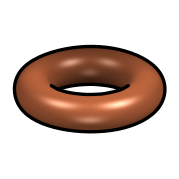 <?xml version="1.0"?>
<!DOCTYPE ipe SYSTEM "ipe.dtd">
<ipe version="70107" creator="Ipe 7.1.8">
<info created="D:20161106124456" modified="D:20161106172803"/>
<bitmap id="1" width="699" height="415" length="36445" ColorSpace="DeviceRGB" Filter="DCTDecode" BitsPerComponent="8" encoding="base64">
/9j/4AAQSkZJRgABAQEAYABgAAD/4QA6RXhpZgAATU0AKgAAAAgAA1EQAAEAAAABAQAAAFER
AAQAAAABAAAAAFESAAQAAAABAAAAAAAAAAD/2wBDAAIBAQIBAQICAgICAgICAwUDAwMDAwYE
BAMFBwYHBwcGBwcICQsJCAgKCAcHCg0KCgsMDAwMBwkODw0MDgsMDAz/2wBDAQICAgMDAwYD
AwYMCAcIDAwMDAwMDAwMDAwMDAwMDAwMDAwMDAwMDAwMDAwMDAwMDAwMDAwMDAwMDAwMDAwM
DAz/wAARCAGfArsDASIAAhEBAxEB/8QAHwAAAQUBAQEBAQEAAAAAAAAAAAECAwQFBgcICQoL
/8QAtRAAAgEDAwIEAwUFBAQAAAF9AQIDAAQRBRIhMUEGE1FhByJxFDKBkaEII0KxwRVS0fAk
M2JyggkKFhcYGRolJicoKSo0NTY3ODk6Q0RFRkdISUpTVFVWV1hZWmNkZWZnaGlqc3R1dnd4
eXqDhIWGh4iJipKTlJWWl5iZmqKjpKWmp6ipqrKztLW2t7i5usLDxMXGx8jJytLT1NXW19jZ
2uHi4+Tl5ufo6erx8vP09fb3+Pn6/8QAHwEAAwEBAQEBAQEBAQAAAAAAAAECAwQFBgcICQoL
/8QAtREAAgECBAQDBAcFBAQAAQJ3AAECAxEEBSExBhJBUQdhcRMiMoEIFEKRobHBCSMzUvAV
YnLRChYkNOEl8RcYGRomJygpKjU2Nzg5OkNERUZHSElKU1RVVldYWVpjZGVmZ2hpanN0dXZ3
eHl6goOEhYaHiImKkpOUlZaXmJmaoqOkpaanqKmqsrO0tba3uLm6wsPExcbHyMnK0tPU1dbX
2Nna4uPk5ebn6Onq8vP09fb3+Pn6/9oADAMBAAIRAxEAPwD9/KKKKACiiigAooooAKKKKACi
iigAooooAKKKKACiiigAooooAKKKKACiiigAooooAKKKKACiiigAooooAKKKKACiiigAoops
06W8ZeR0jQd2OBQA6isDXfix4V8Lqx1PxN4f04I2wm61GGEBvT5mHPtXEeJP27Pgt4QFwdT+
K3w+tDaHEwfXbYsh9CA+e9S5xW7LjTm9k2erUV86a5/wVy/Zo8OXKQ3Xxo8DB5F3Dyr3zhjP
qgIH0rlb3/guf+yxY3UsLfFjS5GiYqWisrqRGx3DCLBHuKzeIpLeS+9GscJXe0H9zPrWiviV
/wDg4Y/ZYR2X/hOdTbBxkaFd4P8A45WDe/8AByZ+zBaXksS6v4xuFjYqJIvD8pR/cZIOPqBU
PGUP5195osvxL/5dv7mffFFfAf8AxEp/sxf9BLxt/wCE/J/8VR/xEp/sxf8AQS8a/wDhPyf/
ABVL67Q/nX3j/s3Ff8+39x9+UV8B/wDESn+zF/0EvGv/AIT8n/xVH/ESp+zF/wBBLxt/4T8n
/wAVR9dofzr7w/s3Ff8APt/cfflFfD2n/wDBxJ+y1fWMUz+MdatWkXJim0G6EiexwpGfoTW5
on/Be/8AZX1qzMx+JaWeGK7LnSryN/rjyzxVLF0H9tfeS8BiV/y7f3M+xaK+Y9J/4LM/sv6x
bwSR/GXwnEbjG1J3lidcnGGDINv412mg/wDBRn4C+JppI7H4wfDyd4huYf25bpgf8CYVar03
tJfeZyw1Zbwf3M9oorj/AA/+0L4B8WCI6X438I6j56eZGLfV7eUuv94APnFdRY6ta6mivbXN
vcK43AxSBwR68dq0Uk9jJxa3RYooopkhRRRQAUUUUAFFFFABRRRQAUUUUAFFFFABRRRQAUUU
UAFFFFABRRRQAUUUUAFFFFABRRRQAUUUUAFFFFABRRRQAUUUUAFFFFABRRRQAUUUUAFFFFAB
RRRQAUUUUAFFFFABRRRQAUUUUAFFFFABRRRQAUUUUAFFcT8W/wBpT4ffAbTmuvGfjTw14ZhU
E/8AEw1COFzj0UncfwFfJfxs/wCDiP8AZx+FBlh0nWda8c3kfATRdPYwt/21l2L+Waxq4ilT
+OSR0UcJWq/w4N/I+6qK/GL4wf8AB074hv2nh8A/CzTbCNsiK61zUGnkHuY4go/Dca+Wvi5/
wXW/af8Ai8ZEXx0nha1kyPJ0GwitcAnpvIZ/x3V59XOcNHZt+h61HhzGT+JKPq/8rn9Hmoan
baTbNNd3EFtCvV5XCKPxPFeQ/FH/AIKF/A74L+YPEvxV8EabLEcNF/akU0oPHGyMs2efSv5k
/iD8cviF8Xp2k8U+N/FniFnJJF/qs069c/dZiO57VyCaGoYkgEnua4anEC+xD72enS4Tf/Ly
f3I/oV+Iv/Bxb+zL4FaRLLxD4g8TTJ0Gl6PKUbp/FLsHf9DXgnxC/wCDqvwlZiVPCvwn8R6i
wzsl1LUYbVTxwSqK56+9fjWmjquOMD6VKulqOgrinntd7WXyPSpcL4WPxXfz/wAj9IvHn/B0
j8XtaaRfDvw+8D6HGchGuXuL2Qc8E/MgzjjpXjvjj/g4L/al8a+YsHi7RtAjfOF03RYEKjOe
GcOeOnXpXyENNUY+U05dPA6AH8K5Z5riJbzZ3U8jwkdqa/P8z1/xd/wVB/aQ8ds/9pfGXxyy
ybgUt782ygN1AEYUY/l2rzLxL8cPiD40kkfWPHXjDUzNjf8AatYuJQ+OmQz4OKofYMdFpRZY
6AiuaWLqS3k38zshgKUfhil8jEvYbnVZGe6uLi5dzuZpZGcsfU571GuiIv8ADXQfY/bNH2P/
AGaydZmyw67GCNHAHC5FOXRx/dxW59kPoRS/ZPY0e1ZXsEYn9kKP4RR/ZSjoorb+yexo+y47
Gl7UFRRi/wBlD+7R/ZY/uitv7L7UfZval7VgqKMT+yx/dFH9lD+7W19m/wBk0fZfY01UYexR
if2Sv90UHSF/u1tfZT2Bo+yn0NHtQ9ijCOjjP3KRtGU9VxW99lPoaPsntT9qL2KMGPSjA++N
njcd1OD+lbWi+PfFHhog6b4k8Q6cQuz/AEbUZofl9PlYce1SfY/9mkNnjtTVdrqTLDRe6PQ/
CH7ffx58BbP7J+L3xBtVjZWVTrM0q5UYHDsQQB26V6r4G/4LlftTeBfLCfEy41dI8fLqmn21
zuwc8koGOenXpXzKbMZ6UhsgewraGOrR2k18zmnllCXxQT+SPv3wP/wc2/H/AMOmNdZ0LwD4
hVcbi1jLau/OTykmAccdK9p8Af8AB1e6iNfFfwdbPG+TSdZz65IWSP6fxetfkudPB7Zpracp
4xiumGcYmP2jjqcPYOX2Lel0fvB8OP8Ag5l/Z98VrGuuWPjfwrM5AP2jTVuY1/4FE7HA+lfQ
Hwv/AOCvf7N3xcaKPSvi14Xt7iUcQajK1hIOnBEwUd/Wv5nG0tT2qJ9GVuoFdlPP6q+JJnBV
4Vw7+Btfif1xeFPiFoHjuzS40PXNI1iCQblksryO4Vh65Qmtiv5FfDGv634HvUudD1jVdHuY
zlZbK7kt3B+qEGve/hR/wVn/AGkvgxLGdK+K3iS9giGBb6rIuoxEYxjEwY/ka7afEFN/HFr0
PNrcKVlrTmn6q3+Z/TfRX4X/AAh/4Od/i/4TaKLxl4N8I+LIAQHltvM06cjuRgumf+Aivqv4
M/8ABzd8GfGjwweL/Dni/wAFzvw8vkpqFsh/3oyHx/wCu+lmuGn9q3qeVWyLG094X9Nf+Cfp
LRXi/wAE/wDgon8EP2h0iHhL4meFNRuZRxayXq21yD6eVLtbP4V7NDMlxEskbrIjjKspyCPY
13wnGSvF3PLqU5wdppr1HUUUVRAUUUUAFFFFABRRRQAUUUUAFFFFABRRRQAUUUUAFFFFABRR
RQAUUUUAFFFFABRRRQAUUUUAFFFFABRRRQAUUUUAFFFFABRRRQAUUUUAFFFDMFBJIAHJJ7UA
FFfO/wC1F/wVT+Bn7I0csPinxxp1xq8WR/ZWlEX96T6FIyQn/AytfnX+0z/wc7eJfEK3Nh8J
fA1pocLErHquuv8AabjH95YEwin/AHmauLEZhQo/HLXtuz0sJlOKxGtODt3eiP2XvtQg0u0k
uLqeG2giG55JXCIg9STwBXzJ+0P/AMFkP2eP2bfOg1b4gadrOpwkqbDQgdRnDDsfLyi/8CYV
+BHx9/bY+MX7VN3JJ468f+ItZt5CSLIXBgsk9hDHtTH1FeXW+gquPlA/CvFr8RdKUfvPo8Lw
i3rXn8l/m/8AI/WD9oD/AIOj7y58+0+F3w2SFTlU1DxFc7j7MIIjj8C9fFXx3/4LAftH/tEt
NFqvxF1PRNPm62WggabCB6Zj+c/ixr5/i0kDHyk1Yj0wDOFrxq+b4ip8Uvu0Po8NkGFo/DBX
89fzMjVnv/E+oPeapfXupXcpy011M00jH1LMSTSRaKB/DW6mn+oAxUi2HqK8912z1Y4ZJWSM
RNKAHQCpV00dxjFbAssUosx6EVDqs0VEyl08dSKcLFfTNan2Qe9H2Ue/5UvaFKkZosgOwpRa
AdBWj9mA65H4Un2ce1LnBUyh9l9qPs+OgFX/ALOPak+zego5wdMpeR7Unk/Sr32ak+y+5oUg
9mUvJ+lHk/Sr32X3pPsg9RRzh7MpeT7Cjyvarv2QUfZBQpB7Mo+T9aPJ9jV77IKPsnoKamHs
yj5XsaPK9jV37J7Cj7J7CjnF7MpeV7GjyvY1c+yn2/Kj7Kfb8qOYPZlPyvY0nkj0NXPsp9DR
9lPoaOYOQp+SPQ0eSPQ1cNsR2pPsx9B+dHMLkKnkj0NHkj0NWvsxHrR9nPvRzByFbyB6UeQP
SrPkEdiaPJI6gijmDkK3kD0pDbAnOBVoRewFKIc9h+VHMCgU/so9BSGzB7Cr3kewpRbjvijn
H7MzzZD0NNOnj0Naf2b2o+y+1HOJ0jIbTRyMVG+lBuwNbf2T2pPsZPUCmqgnROebR9rhlBVl
OQRwQa9X+Cn7cfxo/ZwnRvBvxI8V6TDH/wAupvGuLYj08qTcmPwrhzZccCmtYEg8YFa08TKD
vF2MauDhUVpxTXmj9CfgL/wcyfFjwOYLbx/4U8OeNbRMB7m13adeEevy7oycf7Ir7e/Z6/4O
Fv2f/jP9nttd1HVfh7qcxCmLWrctbg/9d49y49221+Cb6aG6rxVeXSFYHK4zXq0M9xENG7+p
4eJ4XwlTWMeV+X+Wx/WD4A+KPhr4q6Mmo+Gdf0fxBYyKGWfT7yO5TB6coTj8a3a/k7+HXxE8
V/BnXk1Twj4j1vw3qER3CfTryS3b8dpGR7HNfbn7Nf8AwcTfG74NR21j4ztdI+I+lxEK0l2n
2TUNv/XaMbWP+8h+tezh+IKM9Kit+J85i+E8RDWjJS/B/wCR+9FFfEn7MP8AwXz+A37QT29j
rGqXfw81qYhfs+vKEt2b0W4XMeP97bX2d4f8R6f4t0iDUNKvrPUrC5UPFcWsyzRSA9wykgj6
V7VHEU6qvTkmfOYjC1qD5asWvUu0UUVsc4UUUUAFFFFABRRRQAUUUUAFFFFABRRRQAUUUUAF
FFFABRRRQAUUUUAFFFFABRRRQAUUUUAFFFFABRRWL8QPiR4f+FHhe51vxNrOmaDpFmpea7vr
hYIox7sxHPt1pN21Y0m3ZG1WZ4x8baN8PfD9xq2varp2i6XaLumu724SCGMe7MQBX5nftp/8
HI/hfwQbvQ/gvox8XaouY/7b1BGh06I/3o4+Hl+p2j61+WH7Rn7W/wAUv2wNfa/+IPi/VtdQ
uZIrIyGOytvaOFcIuPXGfevGxmeUKOkPef4fefRZfw1icRaVT3F57/d/mfsB+1x/wcafCn4N
PdaX8OrG7+JOuQkoLiIm10uNgccysN0g/wBxcH1r8yP2pf8Agrx8fP2uGuLXVfFs/hrw/cZH
9kaBmygKn+F3B8yTj+82Pavniz0IIB8oFX4NJAAwtfMYvOq9bS9l2R9rgOG8LQs+W77vX/gG
FDohklaR90kjnczNyWPck+tXYNHC4+UCtqPTfYCp0sAO3WvJlWbPfhhkjIi0wDGRUyWAHRc1
qizAxx0pwtR2GKydQ2VFGYtn04p4sz3FaP2f2FHke36UnMpUzP8Asp9DS/ZSOxq8YsemfpSG
L2Bo5g5Cj9nPoKDAfT9KumL2IpPIznihSBxKJh9hR5XtV8Wmexp62JPahSFymZ5J96X7Ofet
ZdMLYwvWpo9HLYAU4pqQuQwxaZ7U77KfQ10MegM38JqePwyzY+U0XDkOZ+xN6UfYj6GusTwq
5I+UmpB4UfptP5U7sTiciLA+hFL9gPpXXHwqw42nP0preGGX+H9KOZicTkjYkdj+VN+xH0Nd
W/h5l/hNQSaIV/hxRzByo5s2ZHbFNNofTNb8mkkdjkVDJp2O3FHMHKYptPak+y+1azWOO2KY
bP2p8wcpmfZfak+yn0H5Vp/Y/YUoss9gaOYOUy/sho+yGtcWBPIBqQaYTjjmjmEomJ9jPtR9
jPtW8ujk44NPGiE/w0+YfKc99kPpTfsjehxXSDQSf4T+VIdBYfwkUcwuU5s2hHYUn2Y+mfwr
on0Jh/Dyaik0Vv7p4o5g5TBNufQUnkH0rZk0lh2IxUT6aVPTFLmDlMrysdgaUIfTFX2siueD
xUbWpHUEmjmDlKoT1NKEHoTU5gx2H5UnlkccCjmGokQi9hS+V64qUJ6mnLH6DFLmY1Eh8nPQ
fpR5Ht+lWViz1p4hB7ZpXGolP7NTWtQeMVoeSO+BS+QD0yaOYOQy3sQeo4qGTTA3bmtr7MDz
ig2gPUdKaqCdJM5y40YODlQRXon7Pf7XXxU/ZM1hLvwD401rQkVgz2izGWzm9nhfKH8s1zbW
IPaoZNOz2zW1LEyg7xdmc9bBwqRcZpNH6kfsm/8ABy6Q9ppXxn8JeWMBH13QQSM/3pLZj/6A
34V+ln7Pf7WXw6/ap8NjVfAPi3SPEVuADLHbzAXFuSM4kibDofqK/mCn0kNnK1Y8HeJte+F/
iW31nwzrGp6Dq1oweG6sbh4JUI56qR+Ve/hOIqsPdqrmX4nymP4Qo1LyoPkf3o/q5or8U/2P
/wDg4y8dfDIWWjfFvRY/Gukx4jbV7ILb6nGv95l/1cpH/ASfWv1a/Zi/bQ+Gv7YHhSPVfAXi
jT9XJQNPZFxHe2ZI+7LCfmUj1xj0Jr6jCZjQxC/dy17dT4nH5RisI/3sdO61X9ep6lRRRXce
YFFFFABRRRQAUUUUAFFFFABRRRQAUUUUAFFFFABRRRQAUUUUAFFFFABRRRQAVHeXkOn2sk9x
LFBBCpd5JGCogHUkngCvFP20v+Cg/wANf2FPBjal401mM6nOhNjo1oRLf37dgqZ+Vc9XbCj1
r8Qv28f+Cu3xU/buvrrSzdy+D/AbOfK0PTpWU3CdjcyDBlPtwo9O9ebjs0o4ZWk7vt/Wx7GW
ZJiMY7xVo93+nc/R39vX/g4I8Bfs9zXvhz4ZW9v8Q/FsOY3ukkI0iyfod0i8ykeicf7VfkL+
03+198T/ANtLxWdV+IPie+1aNJC9tYK3lWNkCfuxwr8o9MnLHuTXA6doAjUYUCte00kAD5cm
vi8dnNau7N2XZH6PlfD2HwqTiry7vf8A4Bj2WhBAAF4HtWlb6UFAyAK1YNNwBxirUdiB2BxX
jSrXPooYdIy4dOAAwtWEsT6CtJbTtini1IxwaydQ3VIzxZYxmnfYx71f+zH+6aQwY7UucpUy
l9lHoKPsw9P0q4YvYU0x/UUKQuQpm3FNaDFW2jPcZpvl56ZppicSmYiKTyCe1Xlts9qliscn
pVcxPKZyWpPapo7At0BrXt9JLEcGtOx8OmQj5TQpCcTn4NHL/wAJ5q/a+HGkx8p5rr9L8HtJ
j5P0rqdG+H5kx8n6VVxWPOrPwe8mPkOK17HwE8mP3ZP4V65ovwxL7f3fH0rrtH+E4bbmP9KB
cp4bZ/DZ2x+7P5Vp23wwc4zGfyr6E074TDAzEMfStWD4WIgGYx+VFyWj5zi+F7Af6v8ASnn4
aFR9w/lX0XJ8OEiH+rH5VQvvBEcQPyAEVSYj58n+HpQH5P0qhd+CRHnKV7nqvhiOIH5RiuX1
nSEjDcCqA8fvPCwTI2jism80EJn5ea9J1izRM4ArltWRQT04oJZxV3pYTPHSs24sgvauk1Jl
BPtWJeuOaBMypbYAnioWgHIq1cSDJqs8oyTQIYIB1wBUsdsDjimLKDViGQZzQBJDZBu3Wrlv
pgbtwabaMDjmtax2nHTigCK30QNjir0Hhvf/AA9a0dOhVscVvabZI+OM0Ac3F4S3j7tSjwWW
Awh/Ku7sNISTHy5rYtPDiOB8ooA8rfwOSPuEfhVefwM3PyH8q9qj8II/O0UsngZWB+QflQB4
Pc+CmGfkP5VnXXhFkJ+U175d+AQQfk/SsfUfAGM/Jg0AeFXPhpkz8pqhcaGy54Ney6l4G25G
yue1PwgUz8hxQNI8wl0wr2NV3siueDxXc3/hspn5ayLvRihPy4xQUkc01qc9KTycH1rWnsCu
RjpVWS2x2pNjsVAh79KeBngCpDDjseKQKB0qWxoAgHbJp4T14oQd/SpEXJ6ZpFpDViz0FOEB
OOBzU0aCpVTPsKhyKUSsLU+gzSGzPtV1Y89BSiHPYflS5iuQzmsie2ahl08HqtbPkD0pDbZ6
imqgnTOcuNJDg8AipvB3iXXfhZ4qtdd8NavqOhaxYuJILuynaGWMg56r29jwa2Xsg3JFVptN
B6DNa067TumYVcNGSakro/Rz9hv/AIOKNX8MSWvh7446e+rWQxGniTTYQtzF0AM8IwHHqyYP
+ya/Vz4Q/Gnwp8e/BNr4j8Ha9pviHRbxQY7mzlEig4+6w6qw7qwBHpX8vF3o4YEFcZrtv2bP
2pviJ+xt46TX/AHiC60mYsPtNoT5lnfKD92WI/Kw9+o7EV9Pl/Ec4WhX95d+v/BPis24Qp1L
1ML7su3R/wCR/TxRXw9/wT3/AOC3ngL9rd7Lw14uW38CePZQsaW9xN/oOqSdP3Eh+6xP8D8+
hNfcNfYYfE060Oek7o/PcVhK2Gm6daNmFFFFbnMFFFFABRRRQAUUUUAFFFFABRRRQAUUUUAF
FFFABRRWX428b6P8NvCWoa9r+pWekaNpUDXF3eXUojhgjUZLMx/yaTdtWNJt2RpySLEjO7Kq
qMkk4AHrX5p/8FNv+C92jfBOTUPA/wAGpLHxL4uTdBea2f3un6U3QiPHE0o/74B9elfL3/BU
v/gt54g/aiv9R8B/Cq6vvD3w/Rmt7vU4yYr3XgCQcEcxwH+795u+BxXwVpGghAMjk96+WzTP
lG9PDv5/5f5n3GScLOdq2LXpH/P/AC+8v+N/GHiP4zeNb3xJ4s1nUfEGu6k5kuby9mMsshPu
egHYDAHanWGjBcDbyKv2OkhQMjArVtdOxgYxXxdXEOTu2fo2HwkYJKKsULXSwMZGavQ2GMDG
BV+GxAxxVmOyPpiuSVU9CFEoR2WB0qVbQDt1q+tmPfBpwtQOxP4Vm5mypFEW2Peg249DV42w
9MU1relzD5CkYB9DTGiI96tvGR2zUbpj3BpqRLiVGjB7c1E6Y6jIq1KmOaiZd31rRMylEr+X
noacsOT0NSiP2AFSxRcjiqTIaGw2uSOKv2en7iOKLWDOOK2dOtQSOKpMhofpejByOK6nRPDY
cr8vWoNGtV+XgcV2GhQIu3IFMRc8PeElYrlf0rvPDng1DtJQCs3QDGm3OMV2uh3scYXkcVaI
ZsaB4PjULlB+VdfpXheJFHyisHTdeiiAywGK1YvGEUSj5hx70xNnRQaNDEo4HFFxbwxDovFc
zc+P44wcOBWNqnxJRQf3gx9aaRDZ02qXEMYPIrk9d1WJAcEVzOufE5MMBIPzri9f+JQbdiQf
nVJEtnSeIddjXd8wxXC+IPECZbDCuf174geZuw/61x+s+NPMLfP+tMTkbWua8pLYYGuS1fWQ
SeaytU8UF8/NWDf68XJ+aixNzR1HVQxPIrGu9QBJ5qjdaqWzz1qjNfZzzT5RXLs9715qBrv3
qhJd571GbrvmmohzGkt371PFecjmsUXR9qkS7IxzRyi5jo7W/AxzWtY6mARzXGw35GOau22q
lf4qdg5j0HTNVUY5HNdHpWrrxzzXl1nrhUj5q2dO8SFCPmxiiwcx6/pGrocciuo0rUo2xyMV
4vpni3bj5q6TSvGm3Hzj86LIOY9l0+7jcDkGtS38px2NeVaZ45HHz4roNP8AHC4GXFLlHzHc
vZROOgOao3ukRsCcA1k2/jJHA+cVOfFCSD7w/Ok4gmUNV0BDnCiuW1nw8vzYUV1t3rcbg5Ir
E1O/jkB5FKw7nBaxoKjdha5jVNHCbsKK7/V5UbPI5rmNW2ndjmgpM4i/00KTxism6s9pPFdV
qSjJ4rEvYxk0mikzDlgx2qJkI6jNX7hME1Vdcc1DQ0Q1JF2prIDyOKVPlx3oZaZYQcAetTKM
n2FQxnIFTx96yZrEei5+lTJDkc8CmxLkgelWETPAHArNs1jEasI7Cni3PoKmSP0qRYs9qhyN
VAqG19gTTHss9utaS25IpTafiaSmP2ZjS2Gc8Zqlc6YGBGK6NrM+mahmsuvGKuNQznRucZe6
MVcOhZHQ7lZTgqR3B7Gvvn/gnD/wXM8T/s6z2Hg74ry3virwUpEMGqEmXUdJXoNxPM0Y9D8w
HQnpXxZc6cCDwDWTqGjBwflFengsxq4eanTdv1PGzLKKOKpunWjf816H9QHwx+KPh74z+CLD
xJ4W1ey1zQ9TjElvd2sgeNx6exHQg8g8Gt+v5w/2Gv8AgoJ4+/YA8fLeaBcyap4Xu5AdT0C5
lP2a6Xu6f885QOjD8QRX7x/sefto+B/22/hbB4m8G6ikroqrqGmysBd6XKRzFKv8mHDDkGv0
HLM2pYuNtpdv8j8mznIa2AlfeD2f+Z6zRRRXrHghRRRQAUUUUAFFFFABRRRQAUUUUAFFFYPx
P+J+gfBnwFqnifxPqlpo2haNA1xd3dw4VIkA/UnoAOSSAKTaSuxxTbsit8ZPjJ4a+AHw21Xx
d4u1W20bQdGhM1zczNgADoqjqzE8BRyScV+AX/BTX/gqr4q/4KHeMjpeni78O/DbS5W+w6Us
pD35B4nuccMxGMJyF9zzVD/gpz/wUy8Tf8FEvik9vA9xpPw40S4YaPpIYgXGDgXU4/ikYcgH
hAcDnJPz5o2jhVHHNfFZznTqXpUn7v5/8A/SOHeHFStXxCvLou3/AARmkaIEAG2uhsNM2gcZ
IqXT9NCgACtm0sOmAK+Qq1rn6BQw9ita6eBjjmtCCxwBkVat7IDGBirkNn0yMVxzqHoQpFOO
0AHTFSra+1XktAOgyakFvx0FZuZsqZQ+zHuDSGDHb9K0PI9v0pjxccikpDcDPaL2qN48dKvS
wdxVeRMZ44qkyJRKciZGcc1XdcHHY1dlXBqrOMGtIsykitIOPpUWwc81LL3+tRF+wrWL0MJD
R1FTRHmoCwBxTllA79KtIyNK1cAitawuAuOcVz0VztxzirUOohCOa0RDZ2um6gExyBXQ6Zrq
x4+YV5rBre3HzVcg8SFMHdVJENnr+neK1iA+YVs2njxYgPn6e9eJR+LimPmNO/4TdgPv8fWq
SIcj3dfiWEXiTGPeorj4qlQf3n614RN49YA4cj8ao3Xj12z85H41SiQ5HuGofFk4I839a5/V
fiqzA/vD+deO3fjZ2z85yfesy78Xs2fnNUkQ5HqGq/EppM/vDz71zmp+PWkJ+fr71wF14md8
/Maz7jXWbOW61SiS5HYah4vaQn5zWNe+JGcn5jXNz6uTnLE1Wk1EtnBJquUhyNq51lmzzVGb
US2eazWvCxOD1phlZu9NRZLmXJLsnvUT3Ge9VwGPcinCIn1pqIucc0/400zHtS/Zz6Gj7Ofe
nykuY0yn1xSfaCO4pxgYetMaE+mKOUOcet2R0NSJfEYwelVSpXqKYzEEjpQoi5zUi1QrgZq3
b62y4+Y1z/nFeM0q3RHc8Ucoc519r4kZMfMRWpZeLWTB3GuAS/I7nNTx6qQeGNHKPnPULHxu
y4+c/nWzY+PiuPn/AFrx+HW2GPmNW4PELLj5jxRyjUz2u0+IPT94fzrQg8f5A/efrXiEHidh
/EauQ+K2H8Zpco1M9p/4TnePv5qGbxgHBG6vJo/FzAffNSr4tOOWPPvSsUpHol54kDg/MDWR
fawHzzXJHxNvH3qhk14tn5s1LiUpG3e34bODWVdXQOec1Rm1fdxmqsuobs85qXEpSLU0wOea
rSOPWq73ee9M+0+9S0aKROzE/ShWxwelQiXPc05ZM+4qGi4stwtnirMZz+NUIXwRzxVyFulR
JG0WXIDk5q1COM1VtzyKuW44FYSZ0QJ4kzgelWY4sdsk1FbrnnFW4k9RWMmdMUCQ5xmniAHt
UsURP1qwluB25rNyNVAp/Zs9qY9qDkYrTFuD2FBtQRjGKSmP2ZizWIOeMVSutPyDkV0clmD0
BFVZ7I85Gc1cahnOlc4/UNJDAjHWuj/Zy/aO8Z/sd/Fiy8YeCdTlsb22cfabYsTbajFnmKZO
jKRn3B5GDTbvT8g8VjajpQYHjOa7cPipQkpRdmjzcXgoVYOE1dM/oL/4J/8A/BQ3wb+338NW
1PQ3Om+ItMVV1jRJ3BuLJyB86/34mOdrD6HBr3+v5hPgj8bfFn7K/wAWdN8a+CtSk0zWdLfP
HMV1Hn5opV6OjDgg/wA8Gv6Bf2Av28/Cv7ePwbt9e0aaK016xRItb0hm/fafPjnjqY2OSrdx
x1Br9IyfOI4qPJPSa/E/HeIeH5YGftKetN/h5P8ARnu1FFFe6fMBRRRQAUUUUAFFFFABRRRQ
BFqGoW+k2M11dzw2trbIZZZpXCRxIBkszHgADkk9K/Ab/gsf/wAFTL39uf4lSeCvCF3Nb/C3
w1dHy9pwNeuUJH2lv9gZIRT2+bqePpP/AIODv+CmkmnLP8BPAuogXFyit4tvbaTJjQgMtkCO
hIwz+gwvrX5R+HtIEaKNuBXyefZpa+Hpv1/yPvOF8kvbFVl6L9f8i7oejhFUAAYrqNM04KBg
ZqHStPwBwMmug0+y4HFfDVqp+m4ehYWxsenHFatrZ9MCnWdnwOOK0re14AA6VwTqHq06RFBa
AAYFWY7U+lWYbQDnHNWEt/aueUzqjTKa2nrTvsgq6IPagwe1TzF+zM9rYjtUUkWO1aTw1BNB
nJxzVKRMoGbImO1VJ48E+laU0ZGRiqdwnymtIsxnEzphxVO461euBwao3R5PrW8DmmVJ2/Wo
HfaKknbDH0FVZZM5Oa3ijlmxWkx3xTTMR361C8nv1qGS42961SMZMtG729zTft5/vCs97g9c
1G9yR3rRRMpSNYamVHJ6Uf2wR3rEkvdueeagkvic84zVqJk5G++ukZ+aoJdfY/xGsF70881D
Jen1q1EzlM3Jdcbn5jVaXWm5+Y1iyX3XnNQSXpPGatRM3M2JtXPPzVVl1QnuSRWW90T361E1
z71SiZuoaMmos2eage8Jzz1qi116mmm6HqatQIcy6bgnnNAlJ6YNUhck1JHKWxzVKBDmXF+b
HbNTxpuqtb/MR61o2kO7FNQJcwhtt3arUVgW7E1bs7INjjrWraaaGxwKpQJczHj0wkY28U7+
yWxnaa6eDSVIHAqb+yV644p8gnM4+TS254qtNpzL2NdnPpSgHgVn3mnKoPHSjkE5nIT2jL2q
nPEVzXSX1oq54xisi9iC54xT5A5zIlJXOO1QvMV7irF1gZqjNKAaOQOckNyRQLw9zVN5x61G
bkZ60uQfOaS35yOeKlTUSDyTWR9pHr+tKLnnrScBqZtx6mcdTxU0eqkYO7rWALnkc09bo9M0
uUamdEmrHON3SpU1cn+LpXNreHrk1It6Rxmk4FKZ0a6sT3PFO/tU/wB6ufS/PAJxUiXvvipc
SlM3RqZ7ml+3hj15NYq3ee+cVIt178VDiaKoa/2rPfNKJ8981lpdEY54qaO5DdSQahxNIzNJ
Lgg9c1NHMDg5wazUm9TU8U2COelQ4m0ZGlG/I7VdtnyBWXBKGxzV60fkDrmsZI3hI1LZske9
X7foKzrZjkGtK2BIFc0zspMvWy8D3q7AmcCqtqvArRtY84OOlc0mdkESwxYA45qzHD7UQRE4
q5Dbj0zWEpHTGJClsT2p4tOOlW0g9qkFvntmocjZUzOa0OOmcVDLaEdRWubY+hFRyW/XihTE
6RgXNlnOBzWZe2G4EEciuons+uBiqF1ZgggitoVDnqUjidU0sMGyK6f9lX9qTxZ+xJ8b9P8A
GvhS4cNAwj1CxLkQapbZy0Mg9COh6qcEVW1CwyDkVzms6WGDcV6WFxUqc1OLs0ePjsFCrBwm
rpn9Jn7Ln7S3hr9rf4KaP458K3Im03VY8SRMcy2U4A8yCQdnUn8QQehFeg1/Pv8A8Epf+Cgt
5+wZ8e47bV555fh34plWDWbYHItH+6l2g7FCRuA+8uR1Ar+gDR9XtfEGk2t/YzxXVlfQpcW8
0bbkmjdQyup7gggg+9fqWVZjHF0ub7S3X9dz8PzzKJ4Cu4bxez/T1RYooor0zxQooooAKKKK
ACvm7/gqT+3jYfsEfswal4hR4pvFesBtP8O2bYPm3TL/AKxhnOyNcuT6hR/FX0dc3MdlbyTT
SJDDCpd3dgqooGSSTwAB3r+b7/grd+29N+3T+13qmo2M8j+DvDDNpOgR8hXhRvnnxnG6RwW/
3do7V5ma436vRuviei/zPayPLfreISl8MdX/AJfM+d7jVtQ8deKL/W9Xup7/AFTVbh7q7uZm
LSTyuxZmJPckmum0awCheKydAsAqrwOK63SbQACvzbEVW22fsmDoJJJIv6ZZ8DjrW7YWnTgg
VV061wBxzW3ZW4AAryasz3aNMltbXoAK0be2CgcUy1iCqOKuwDpxXJOR6FOCFitunHWp0tj6
YpYjzU8fesJSOiMURfZvc0jWx/KrFFJM05SjJB7YNV5ocZGK1JFBHIqtPCKqMjOUDHuYeCcY
qhcJ1HrWzcw4yCKzLuIgmuiEjkqRMe6BGeOlZt0eT7Vq3qYJAzzWTeH5jXVA4ahn3T4zVOWT
Gamu3wTz0qjcTYHBrrgjgnISefGQDkmqsk2cnNJLL15yTVeWU+tbRic8pDpJwB161XlujyAe
KjlkJPWoJHrSMTGUh73HvUMlzjOTiopZMZGarSyHua0jExlMmku/SoJLknvUMklV5pyOM81p
GBjKZZe496hkuwO+aqSTk5yahe4I6mtFAydQtveVE10e5qk93ionvT2OK0UDN1C+bjvmk+0+
9ZrXZ9etN+1Y5zVKBm6hrLdAHrU8N0OKw1vgO9TRaiAeuatQIdQ6W1uuR0rVsbkcc1x9vqwG
ORWhba5tx8wqlAl1TurC5XjJ6Vs2N0oxyK89tPEYXHz1o23ikKB83601Al1T0W3u0wORU/2y
PHUZrz+LxeB/EPzqX/hMh/fpqmJ1Ttbi8TB5FZl7dpg8iuYl8XqRjeKpXPisMD84oVMTqmzq
F0gzgg1h6hcLkkEVQu/EYfPzD86y7vXA2fmFHIHtS1e3C5PIrMuLgZPIqrdaqGz8wqjPfgk8
ihwD2pcluBzzULXGO/SqEl7nPNRm896XINVTS+046HFH2r3rM+2H1o+2H1pcg1UNUXRx1NOW
8IxzWWLsk44p63ROB0pOBSqGqt3609bsHvWYkxPIPNSLITznNS4FqZprdDjmpFuPfrWarnrk
kVNHJ071LiWpmilyeOalS7PrWejfkalRuxqHE0UjRjuge9Txz9Oay0Y9M81NHKQcZzUOJpGZ
qxXJGOeKtQzgjg1kRTnjPerMM+Mc1lKJtCobNvNhhzWlavyDwaw7Sbdg5rWsnyBXPNHXSkbl
ockVrWgJwBWPYknbW3YJnHUiuKoelRZpWidOMVqWsXAGM1SsIc4JHStezh6E1xTkejTiT20H
AJFXYYM9qZCoAq3EOnauaUjthAWK2z0FTLbetOj7e1SAZOKycjojEi+yio3tePWrtNcd6SkN
xRmTWvXAqldWoYHituRAwORVS4twc45rSMzGdM5u9s8ggjmsLU7HIbjpXYXlrkH1rF1G0yCc
dK66czgrUjz3xBpQdW4Ffq//AMG/n7fsvjPw/L8EPFN40mqaJA9z4bnlbLXFqvMlt7mMZZf9
jP8Adr8vtYsshuKz/AHxC1n4I/E3RfFvh26ey1nw/dpeWsqnHzKc7T6qRkEdwSK+jyjMZYas
prbr6Hx+f5THGYeVJ77p9mf1G0V5v+yR+0hpH7Wf7Pfhrx3ozAQa1bA3EOfmtbhflliPurgj
6YPevSK/UoTU4qUdmfiFSnKEnCas1owoooqiAooozQB8Pf8ABeX9tY/sufsgXPhrR7zyPFvx
I36Va+W+JLa0x/pM3ByPlIjB9ZD6V+BOj2eHUY6c19Uf8Fof2p5P2qP29PExtrlZ/D/giRvD
umBJRJERC5E0ikZBDy7zkZBAWvmjR7f94OOtfAZ1jPbV3bZaI/VuHMuVDDRuvelq/wBPwOg0
S1wF4HFdRpdvwBisXR4cAZHWuisBjivlq0j7fDQsa1igUjitS2PSsyzPzCtG3PSvPmerTNGA
nAq1CeRVS3bgelWoj0rCSOuDLUZwanQ4b61WQ8g+tTqcgHvWTR0IlooByM0VCZaY2Q9BUExq
d+gPpUMw781UdiGVZ8E89Kz72HKkjtWjOOfY1TuOh962gznqIwdQjxzWHqIxmulv4g6njmud
1WMjPGK7KTPOrxMK+fBJ7VlzOWPXrWjfg5YYrMkOCfavQgjyqj1IpD1NVpnxx6VNK2B9KqTP
ya2ijnkyORuvNV5ZMZOafLJjOTVOebJrWKMJSEmlyetV5JOpzRNL71UnuM5AzitoxOechZp+
wPWq0kvXmmSze9VprnGQDWsYnPKZJLOB3qtLcZ74qKW4znJqtLcgd81rGJjKZM83XmoJLgDv
mq8t0T3wKryXPXnFaqBjKoWZLo884FRtdH14qnLdgZwagkvCe9aKBjKoaDX5XPIwKF1TbznN
ZL3fvUT3oGeckVagZOobq6wV6GpE14jjdiuZbUCM4PFRtqLf3jVqmZuqdeniMr/HipF8Ulcf
OfzriW1NhyWyKa2rEdWNUqRLqneDxWR0cfnQfFx/v1wH9s46k/nSf20f7xpqkT7Y75vFp6b/
ANaifxST/Hk1wx1onuaT+2D6mn7IPbHZyeJN2RvqCTXs8bq5T+0yf4jzThfE96XswVU6N9XD
fxcVE2pbs84zWELwnuaet0fXmlyFKoa/20kdaBck9zWWt2e5zUqXQ9alwKUzRW4Pc1Kk4OOa
zkn96kSb3qHEtTNJJamSX1rNjuCO+RU8dwDjmocTWMzQjlI75FTxyg9+az45vfNTRy9MGocT
WMzQR+fepUfuOlUop84B61OknTms2jaMi7FJnqetWEbOPUVQR+4qxFKDjmoaNEy2rdCOtSqe
hquj96lRu3Y1mzWLLMZ6iplYjBFVom/Sp0PGPSoaNEy/YSncB61u6a2cc1ztpkMD0roNIUnG
BXNVR2UGdFpik7RjJroNNh6HFY+kxdCegroLBDgcV5lZntYeJqWKhVGB1rStBx9Ko2keAB6V
p2seFHFcM2enTRZhHSrcS5IHpUMCd/SrUKHA9TXNJnZBEqDgmpEGOfWmoucDsKkrNs2SCkPI
IpaKQETdDUE/apz0NQTH9atEyKdwASciszULcHJAyDWrcHk1Ru/un61tBnLURy+rWvDDFcnr
llknAzXd6nCGUkVy+tW3XivQoTPJxNPQ+8v+Deb9r9vh98XdW+EOsXJGl+LQ1/o+8/LDexr+
8jHp5kYz9Yx61+x9fy5eCfHWpfCH4j6H4q0aZ7fVPD99Ff20inBDRsGx9DjB9jX9MXwM+Lum
fHv4O+GvGmjOG03xLp8V/CN24x71BZCcDLK2VPHVTX6Vw1jfaUXRk9Y7ej/yPxvjLLvY4lYi
C0nv6r/NfqdXRRRX0p8aFeNf8FBv2hx+yx+xt4/8bJMsF9pelvHp53hWN3LiKHbzkkO6njnC
k9jXstflv/wc5/HsaJ8HfAPw1tnUXHiLUn1q85O4QW6lI164w0kpPIP+rGCOc8mOr+xoSqdl
+J35XhvrGKhS6N6+i1Z+OFo0t9cPPM7yzTuZJHY5Z2JyST6k1vaRD+8HtWVpsOADgVtad8je
5r8yqyuftNCFrHQ6bgAdhW3YscjmsHT3+Vfatqzfp3rzaqPXoM2bRumc1p27dKyLV84rStny
Aa45o9GmzTtm4Aq3E361n274I5q7E3SsJI6oMuRtkVPE2fxqpE+CPep0bB+tYtHTFllD2p1R
q3QipAcjNZyRomIRkEVG65B9qlprr3oixNFOVMgjuKp3CZB960pY+4qrPFnJHQ1rFmU43MS8
jIyKwtWi3KxwMiuovbbcCQDWHqlqeSB1rrpSOCtE42/jKs3rWPc8MRXRarAQzHHNc7qOUkPF
enSdzxa0bFK4k6+tVJpOvNS3EnJNUbmbGRXVFHFORHcTdR2qnNMBnmluJgMnNULm5znngV0Q
ick5jp7nOeeKpzXAGeaZcXQGeeaoz3XUk1vGByzqEs90TnnFVZrkDqarz3noapT3gGcmt4wO
adUtTXZ55xVWW7Azk1TmvvQ1Vmvh3NbRpnNOqXZb3rg1Vlu85yaozX/XBqtNfdctWsaZhKqX
5bwDvUEl6ecGs6XUBzzmq8moH1xWqpmEqppPeHuage9HrWa94T3JqNrknvWigZOsaL347HNQ
vfHrmqLT+pNNMwz61SgZuqXGvCc85pjXBPeqpmHajz/aqUSecsGYnvSeZ7mq/nfWjzvrTsxc
xZ833pROemaq+d9aXz/aizGplsXGD1FOW6POCaped+FL5wpOI1M0Euz69KlS86ZrLEw45NPE
5HepcSlUNZLoHvUqXHvWOtyfyqRLsjvipcC41TZS5I71NHd9MnisaO9PGTmp470dziocDWNQ
2Y7kHvU6XHvWNHdeh6VYiuyMc1m4GkahsRXRHWrEVwD0NY8V2DjmrEVz05rOUDaMzYjm6c1Y
inxgEjFZMN12Jq1FcdMGspRN41DVjlyAc1PFL71mQz4xg1ahmBxg1lKJvGRpwy9PWp426VnR
S4q3DLuFZSRvGRcRu/cVZhbOKpxvVm0JLjvis2jaLNKzQsRXS6DBwpIrC06EnHGc12Hh/TyQ
vHFcNeVkelhoXZsaVbkgcda6HTrc8cdKp6Vp5AGR1rfsrLAAxgV5FWZ79CloS2dv044rSgiP
GBTLa3wAMVdggrjnI9GnTHQxdPQVZRCOO9JHHjHFTKnYVhJnTFCKMYA5p4QDryaVVx0GTSkE
dRUFoRhkHjpTKexwpqNjhTQgbI2OFNV5jzip5Dxiq0rcntWiRnJlac8mqV2eD6Vbmbr0qjdt
2reCOaozOvT8prB1eIMCR3rcvW+U+9Y+oEHiuqkzgrbHLatbZU8dK/YT/g3R/aDXxr+zZ4i+
Ht3Oz6j4J1I3NsrPkmzuRuAAxwFlWTv/ABjp3/IjU4cg9SDX1T/wQq+M5+En/BQXSdKnuEgs
PHFhcaNLuUkNLt86EDAOCXjCg8ff5IBNfUcP4p0sXHs9Pv8A+CfFcV4L2+Bn3jqvl/wLn7xU
UUV+mH4uFfgN/wAHCvxTk+IX/BRm+0cTLLa+DdGs9NjUMGCO6G4ccE85mHHUEc81+/NfzCf8
FAPHg+KH7d/xa1xZWnhuvE97HC5IOY45TEg4JHCoO5+prwOIavLh1Hu/yPquEqPNi5TfRfmz
zWwTag96v2jbXHvVO3+VQPSrMLYIPoa+DkfqMNje0+T5QM9K2LKTgVz9hLgjnrWxZS9BXJUR
6FGRu2knArStJOgz1rFtJeRz1rRtpenNcc4noU5GvA/T2q9BJkCsu3lyAc1cglxiueSOuEjR
jfpViNsjFUopM96sRv8AnWMkdMJFyN/WpUbHB6GqqPnkdamjcEYzWbRsmT0U1GzwetOqEujK
TGMmegyDUMsXBOMirNNZM9OtUnYTRmz25wazL/T94PGQa6CSHOeMVVntc54rWE7GFSnc4HxB
pTICwUnH61xevRGLccHBr2C/0pZlPGc1w3jfwZK9vJJboWI5KdzXo4aur2Z42Mwrs2jzi5lC
g81m3M/Uk1Z1JzG7KwKleCDwRWPfXXUZxivapxPnKsxl1dZzzWdc3mMgHmm3l71wayru+AyA
a7IUzgqVSe5vAM881n3N91yaq3WogZ5yazLrUwM85NdUKRw1K5euL/rg1RuNQAzzk1nXeqgZ
Bas+41UnODxXTCicU65qT6j15wKpTakBnByazJb4sTk1Xkuu5NbxpHNKuaMupE9DVaS8J6k1
N4c8Kaz40vFt9G0nVNXuHO1Y7K1kncn0wgJr3n4Xf8Ejf2mfjL5baF8F/HDQydJryxNjF353
TlB2raFFvZHNUxEV8TsfPbXJPqajaf3Ar9Fvhl/wa2/tReOWifWLfwX4Sgk6m/1kTSJz3WFX
+vWvfPh5/wAGfPie62P4r+M+h2YIBaPStGlnIOOm6R0HB9uRXRHB1X9k5J5hQW8j8azcD1PN
MNyOhr+gTwP/AMGh/wAHdJeN9f8AiT8QNbIKlkt47azVhjkfcc8nvmvXfB3/AAa+fso+GYUF
5oPi7XZBHsZ73X5lDHOd2IggB+nHtW0cvqeRzyzWitrs/mcNz16UhuvQiv6tPDH/AAQS/ZJ8
LbjH8GfD94WQIfttxc3PTv8APIcE+or0Lw5/wSv/AGb/AAlNBJp/wS+G0MlsmyNm0SGQgYxz
uBzx3OTWiy6XVmUs3h0TP5BzdjpuxT7cTXgYwxyyheuxS2Pyr+yjw9+xl8IfCSyrpnwu+H1i
JyDIIvD9ou/HTPyV0GjfAvwR4dWQaf4N8K2AlwXFvpNvEHx0ztQZq1lv94zecLpH8T+Lv7Bd
/wDPrc/9+m/wo+wXf/Prc/8Afpv8K/tS/wCFYeGv+hd0L/wAi/8AiaP+FYeGv+hd0L/wAi/+
Jo/s3+8L+1/7v4/8A/it+wXf/Prc/wDfpv8ACke1uoULNb3CKvJJjIA/Sv7U/wDhWHhr/oXd
C/8AACL/AOJqO7+EvhS/tpIJ/DHh6eGVSrxyadCyuD1BBXBFH9m/3gWb/wB38f8AgH8VIvB/
ezThd+4r+za//ZU+F+qWUttcfDjwJNBOpSRG0G1KuD1B+SuQ1/8A4Jsfs++KLVIL/wCDHw0n
ijbeo/4R+2XBx1+VBSeWv+YpZwusT+PoXQ9jThcjrX9ZHiv/AIIjfspeMvtBu/gh4Mhkucb5
LSGS1YYx93y3Xb07YrzXxj/wbXfskeLfOMfgLVNHaXb82n67dR+Xj+6GdgM9+Kh5dPo0aRze
n1TP5gxcD1NPW49CDiv6H/HP/Bpb+z5rxkbRPFPxH8Ps5YoBewXSJn7ow8WSB9cn1rxn4hf8
GeloUkbwn8bLpG/5Zpq+hKw+73aKQd/9npWUsBVXQ2jmlB7u3yPxJW4NSJdEY5r9OviX/wAG
mf7QXhVXfw54p+HvipVPyr9rmsZG6dpEKjv/ABdq+dvin/wQc/aw+Enmvd/CPWtXt4us2jTw
6gpHqBG5b/x2sZYWot4s6YY6i9pI+VI7wjvirEV+e5zWx8Q/2fviB8ILtoPFXgjxZ4ckTqNR
0qe3H5uoFckl171zyp23OuFa+zN6K9B781ahvCMc1zsd3jHNWIb8jHNZSpm8Kx0sF4DjmrUN
1jBBrnINRBxk1et77pg5FYypnRCqdDBdA45xVyC4xjB5rn7e9BxzV+3vOmTXPKB1QqG7BOG6
HmrcEuMVjW9z05q/b3G4DmsJROqnM14ZMgGtHS1MkmBzWLay8gV3vw78C3GsBZ5UaOAnjIwX
/wDrVy15qEbs78NTlUkoxVy/4X0N7x1bado6e9d/omh+Wq/LzVnQvDCWkaqqgAe1dFZaWEA4
wBXz+IxPM9D6vCYPlWpXsNO2gYHStW2tMAADGKlt7PpxVyG2AxmvOnUPXp0rEcFv7EVajix0
pyRdsVMkXfisXI6YxGpH6DAqRY8ewpwUD60tQ2aKIAY6Cmv0p1Mc8+wphLYY56Co3PQU5m6k
9Kidj+JoSIbI5nxmqszYHualmfJxngVVmfJNaxRlKRFM3Ws+6fJOCatXEmAcGs+4kznmt4o5
JyKd6/bmsi9bL4PatC8kzk1l3LZY9cCuqmjiqso3y7kPGeKsfBz4h3Hwd+O3g7xXaMI5/D2t
Wl+pKhhiOVWIIPBBAIweuagujwe+K57xDHmJs88V3YabjJSXQ8zGU1ODi9mf1Padfxapp8F1
A4khuY1ljYZwysMg889DU1eV/sNePx8Uf2Ofhjrxbe+o+G7FpDuBy6wqjdAP4lPHbpXqlfsN
OfNFSXU/nurTcJuD6Nr7ivrGoR6TpF1dysVitYXlcgZICqSTjvwK/k+8SayPE3jnW9SMvnnU
NQnufM6eZvkZt345zX9WPxD/AORA1z/sH3H/AKLav5O9ObLyHOcsec5zz9T/ADP1NfNcSt2g
vX9D7Pg2PvVX6fqbMJ4qxGefrVO3b5RVlDxjuK+Nkj9DizRspsY55FbFnNwDmuft5NrA9jWp
Yz4wM1jUidNKR0NpNnHNaVrNkDmsG0nxgZrStZ+hrjnE9GlM3LabBHoavQSdOaxrebp6Vftp
uxNc0onXCRq283QVbik6c1lwy9KtwTdATmsJROmMjQjkxg9qnR+4qlHJ0qeOTGOaylE6IyLi
PnHNSK2eD1qqj9xUySZHWs2jVMmopqtng9adSuWmIRngimPEG7ZqVRk4NLsPY0kxNFKW1znj
NUrnTxICCAa2GT1FRvAG571anYzlTuea+O/hFa+JkeWI/Z7ojh1HDfUd68Q8e+CdU8FysLy3
byCcLMvMbfj2/GvrKWzBzxWfqWhQ6hA8U0SSxuMMrKCD+FenhMylT0lqjxsdk8K13HRnxNf6
iBnnAFYt9qoGcnAr6Z+I/wCyZpXiVZJtLlfSro5OFG6Jj/u9vwrwzXf2U/iB/wAJXZ6Rp2iz
azc6lOtvamzIYSuxwo5xtyfXA96+owWNoVtIys+zPh8yy3FYe8pRuu61/wCGOBvtZAz81Zdz
qrOSAcA1+oH7JH/BrD8YPjHHZ6p8S/EOi/DrR7hRIbaFhqWpMp7bUIiQ49XOPSv0r/Zd/wCD
c/8AZn/ZwWC61Dwvc/EPWYgCbzxLN9oi3eq267Yh+Kn619NRy2pLVq3qfGYnOKUdE7+h/Nz8
J/gF49+P+spp/gnwd4l8V3kh2iPTNPlucH3KggfiRX2x+z5/wbK/tN/GloJ9e0zQfh3p0oBa
TWr4PcKD/wBMYd7Z9iRX9I3gvwBoXw40WLTfD2jaVoenwKFjtrC1S3iQDoAqACtevRp5bBfE
7nkVc4qS+BW/E/Hn4Ff8GiXgXRDHP8Rvih4i8QyDlrXRbSPT4T7b38xj+Qr7G+Cf/BBn9lb4
GLE9j8KtJ1y7iwRc69LJqUmQOuJCU/Ja+wKK64YanHaJwVMXWn8Umc94F+EXhT4YWCWvhrwz
oGgW0YAWPTtPitlGPZFFdDRRWyRzt3CiiimIKKKKACiiigAooooAKKKKACiiigAooooAKKKK
ACiiigAooooAratollr1q0F9Z2t7A4w0c8SyIR7hgRXgvxm/4JTfs6fH1Z28T/B/wRc3E+d1
zbaetlcA+okh2Nn8a+g6KmUU90VGco6xdj8vfjl/wajfADx+k83g3XfGngO7k5RI7pdQtUP+
5KN+P+B18U/Hv/g05+NngPz7jwH4t8IeOrVMlIJmfTLth6YfdGT/AMDFf0MUVzzwdKXSx108
wrw+1f1P5Bv2gP8AgnB8d/2WJZj44+F/i7SLWBiDerZNc2ZA7iaLcmPcmvGIb1o2IJII4IPB
r+124t47uB4pY0likG1kdQysPQg9a+a/2l/+CPv7Of7V4mm8VfDHQItTmUj+0tJj/s27BPff
Dt3H/eBrjqZZ/I/vPRo51b44/cfyiWupgkAnBrTtdRHGTkV+xX7V3/BpK8bT6h8F/iICoBZd
I8Tx8+yrcxD/ANCT8a/MT4y/8E+vi1+zr8VZfB/ijw9FaapEu/zIb2G5tmTJG4SRsR26HDe1
eTi8O6K5qui79D3sDjFiZKFH3n26nBWl705yK6TwpoGoeKbtYbC2luGPUgfKv1PQV6b8N/2P
IrIRz67dtdyDkwQ5WMexPU/pXtXh7wNZ6BaJBaW0VvEnRUUAV8ti83pQ0pav8D7fL8grztKt
7q7dTzH4e/AJNOKXGplbicciMf6tP8a9S0zw8luiqqBQOOlbFtpgQABQMVdhsQMcV85iMZOo
7yZ9hhMvp0Y2gihbacFxgVehswO1Wo7YDjFTJb/hXHKdz0YU0iCO3C9qnSE+mKkWML0GTTwh
PtWTkbKIxUC9s06nBB3yaCAFPHSpcikhtFFGcdaEguIxwPeonbtSux69zUbtge5q7ENjXbt2
FQTSYz70+V8DAqtLJ1OatIzkxkz44zzVWZ6fLJ19aqXM2Aea2ijnnIhuZc55qhdS4B96muJe
vNZ11PnJreETlnIrXkuATWfI361PdS72xnpVSZ+D710xRxzkV7l+CaxdcG6E49K1bl+3pWRq
7/umrpprU4qz0P3+/wCCL3iZfE//AATX+GjiZpnsba5snyuChjuplC9B0Xbzz9c8D6kr45/4
INDH/BNPwcMY/wBO1Ltj/l8l9h/nuep+xq/W8A74am/7q/I/BM1jy4yql/NL8zH+IZx4A10/
9Q+4/wDRbV/JxYSb3c5zljznOefqf5n6mv627u2W8tJYXVWSVCjBhkEEYwfav5QPiTob+Ffi
z4q0qQYfTNYu7VgV2cxzunTt06dq8PiSPuwfr+h9NwdP3qsfT9SvakkVci7fSqVo3arkR6V8
dM/Q4MnjGcVdtZCMZNU4u1WIyRgismjeLNi0myo56Vp2sx45rCs5sEDNadrLjFc04nXSkbVt
MRjng1fgm6Cse2lyBzV+2lzjnkVzTidsJGvbz5xzyKuRSdOayoH6Vdt5CR15FYSidUJGnDNw
AasRv3qhCx4qzC5GM96xlE3jMuo+Mc8VKj9x1qtGcj1FSqTtFZyibxmWUkzwalV/U5FVUY8H
0qVWxyOlZtGqkWM05WzwetQo/pyKeDkZFS0WmS0hUHtikV+xp1S0MYY/oaY8IPUVNRTTBopy
WYbsDVeXTwTnGCOfpWmVB6ikMYNUpshwTPQfgl+2x8Vf2d5YV8NeLtSSwgOf7PvH+1WhHpsf
OB/u4r69+Df/AAXlkjEFt4/8F7j92S+0ab/x4wyf0avz+a3B7A1E9mD2r2MFn+Nw2lKo7dnq
vxPn8y4Vy3G3dakr91o/vW/zP2z+D/8AwUi+DfxqWJNN8Z6fp97LwLTVM2UwPp8+FP4E17dY
6hb6papPazw3MEgyskTh0YeoI4Nfzry6aGGCARXUfD343eOfhFcLL4Y8WeINEKdEtb10j/FM
7T+Ir6nCccy2xFO/mn+j/wAz4fHeGUXd4Ss15SV/xVvyP6BaK/H/AOGf/BZr4zeA0ji1WbRP
FdumB/p1oIpj/wADiK/qDXv3w7/4L1eH7xUj8V+BdW06Q8NNpt0lzGPfa+w/qa+gw3FeXVd5
uL81/ldHyeM4Fzehdqmpr+61+Ts/wP0Cor5u8Bf8FZvgZ46EanxadFmkIHl6paS2+0+hbBX9
a9j8HfH3wP8AEGNW0Pxf4b1UP0FtqMTsfwDZr2qOOw9X+FUT9Gj5zEZZi6H8alKPqmjrqKRJ
FlQMrBlPQg5Bpa6jhCiiigAooooAKKKKACiiigAooooAKKKKACiiigAooooAKKCcAk8AVz3i
v4ueFfAsLSa14k0LSkXqbu+ih/8AQmFTKairydi4QlJ2irs6Givn7x7/AMFSPgZ8PxIs/jqx
1KaMZ8rTIpLtj7AoNufxrw74if8ABebwTpKyx+F/B/iLW5RnZLdvHZxH3/ibH4V51fOsDR+O
qvk7/lc9fC8OZniP4VCXzVl97sfeVJJKsMbO7KiKMkk4Ar8kfiX/AMFvPi14xWWLw/pvh3wr
A5wrxwtdzqP96Q7c/wDAa+evif8AtT/FD42Fh4n8ceItShbrB9qMMH/ftML+leHieM8HDSkn
L8F/n+B9PgvDnMatnXlGC+9/hp+J+zfxf/bn+E3wMWRfEXjjRILqLObS3m+1XJPp5ce4g/XF
fKfxn/4L0+HtMSa28A+ENR1mcEql5qri1g/3gi5c/Qla/NGPRwWLEEseSTyTVmLTAvYV83i+
NMXU0opQX3v8f8j7DL/DnAUrSxDdR/cvuWv4ns3xy/4KT/Gf9oFZbfUPFM+h6XKT/oOjA2cZ
HozKd7fi1eFDTGuJ2llZ5ZZDuZ3JZmPqSeSa1o7EDoKnS0x2Ar5fE4+tXlzVpOT82fbYPKsN
ho8mHgoryVjNh0wKBwAKtR2QHGKuLbge9SLDjsBXG5noRppFaO26cVKkAHWpxEfc04RY9BUO
RookSx46DFOCepzUuwe5pcY6DFK4yMDA4GBRUlR7SOxoTAKa4Jxin7T6UhUjrTeoNkZBHBpj
tk47CpWUkkio2TvjBppENkTnn6VDK+MmppcjJAqtLnnNaJGbkQyyYyT1NVZpOtTTN3qpM1ax
iZSkRTy4BNUp5Cc81NcyZJHpVKeQc88CtYo5pyILqTAxnrWddSYBqzcy5JNUJ2LGuiCOWciv
Iep5qtOentViQ8H3qrcN19q3ijmmynct1rG1aT92/OQBWrctweTWJq8mIm9a6aSOGq9D95/+
CC+f+HaPg7jbm+1I9Mf8vkvsP89z1r7Hr5o/4I8eET4L/wCCbXwrtmi8l7rTHvmXy9nM88su
cepDg575z3r6Xr9ZwMbYemv7q/I/B8zmpYurJfzP8wr+ZH/gpp8PU+FP/BQ34u6NGCIl8RT3
kYLbjtuMXA6kkcS9PTHSv6bq/B7/AIORfhE3gP8Abs0vxPGqrbeNdAhm4HWa3Ywuc/7vlV5u
f0ubDqXZns8KVuXFuD+0vy1/zPhC0bkc1fhPTvWXaPwCM1owNkD3r4SSP0+my3EelWU7VUib
nPrVmM8DHasmdESxE+1hWhaT5A55rNqeCUxsKykjaErG5az9BnkVoW03Qg1iW0+QDmtC2n6c
1zziddOZt202QPSr9vJ0NYttPgjmtG1m6c1zyidcJGxbtnB9auwrkCsy0lwRWpasDj0NYyR0
RkWIYzxxVhYCRRbR7gPer9vbbuKzaNoyKYhOPSnCMjoDWomnlu2RThpZPRazlE2jIy1UjnOD
TwSprQbSm6gHFMbTmHQGs3E0UiqDkZpQxH0qVrFlHQ03yCMgg8VLRakIDnkUtAjI6CjB9DUt
FpiqR0IFOwPQUylViPcVLQ7jtg+lJ5foaUHIyKWhIQwxewprQexqcKCMgUuwelMrlKjWwPBA
qNrJTnir+we4pDGD9aakxOBmPpykdBTEsGglDxs0br0ZTgj8RWr5IpDAD6U1Nol0k90a/hP4
5+PvADg6L4z8UaZtGAINSmVQPTG7HevTfC//AAU3+PHhHAj8e318o/hvreG4Hbuy57eteMm3
z2pGtvauyjmWJpfw6kl6NnnV8mwVbWrSjL1in+h9VeHf+C2nxm0cgX1r4T1ZQST5lg0RPHAy
jjpXdaD/AMF7PFECY1T4eaJcEADdbX8sWT3OGVvyr4ZNrkdM002g7qK9CnxNmMNqr+dn+Z5N
bgzKKm9BL0uvyaP0Y0n/AIL56Iwf7f8ADjWIyMbfs+pRvn1zuUV1el/8F2PhjdTBbvw34xs0
253eTDJz6YEn61+XRsh6UhsVP8PNdkOMcxW8k/kjzqnh7lEtoNekn+tz9ZNL/wCC2/wWvYGe
4/4SyycHAR9L3lh6/K5Fa+lf8FkvgVqULO+u6xZlTjbPpMwY+/yg8V+QX9nqeoH5Uf2ev939
K6I8bY5bqL+T/wAzll4a5Y9pTXzX+R+w5/4LBfAcf8zRfn/uFXH/AMTSf8Pg/gP/ANDPf/8A
gquP/ia/Hj+zV64NJ/ZqnsTV/wCvGM/lj9z/AMzP/iGmXfzz+9f/ACJ+xH/D4P4D/wDQz3//
AIKrj/4mor//AILF/AmytHlXxFqlyyf8s4tJnLt9MqB+tfj7/Zq+hoGnKOxpPjjG/wAsfuf+
Y14aZb1nP71/8ifrVff8Fs/gnb2ryQy+KrmReka6UVLfizAfmawdV/4LrfC20EZtfD/jK8LZ
3D7PDHt/OTmvy0/s5fQflSrp69NorKXGmPe3Kvl/wTaHhxla35n8/wDJI/SPW/8Agvl4biEg
034ea/cMHwhuL6KJWX1OA2D7c1yGvf8ABfLXJC40r4b6bEN3ym71N3+X3CoOfxr4OFgAPuml
WxHTaPxrmnxbmUv+XlvRL/I7aXAOTw/5dX9ZS/zPrXxJ/wAFwfi/qyuun6V4R0kMCAVtJJ2X
ng/O+Mge1efeK/8Agqj8evF4dT40bTEkzxp9lDBtz2B2lh+deHCzAPQCnC0HtXDV4gx8/irS
++35Hp0OFMrpfDQj81f8zpPF/wC0r8TfiEW/trx74sv1c5KPqUqpnP8AdUgfpXEXNlLqExku
ZZbiQ9Wlcu35mtUWox3pwthjoa86pi6lR3nJv1dz16OBo0lanBR9EkZUekquOABUqaao7VpC
3HYDNOEB64rF1GdKpJFFLEYHy5xUi2YHYAVcEPrSiICpcylBFZbYfWniADtVjYPTNLjHQYqe
YpRIVhPpinCEd6kwfQ0uw/SlcdhgjApQAOgp4jJ9TThCT2NFwsR0YJ7Gp1tyccdakSyZugJo
Aq7D9KPLJ6YrRj0p2x8pqzDobNj5TTSEY4gJ9cU8Wp9Ca34fD7HGVPNTLoBHVTTSE2c4LNiO
mKPsTeldIdEI/hqKXS9gPGKpIls55rQjqOlQywbQeK27m0CZ4xWZeADIFWkRJmXOvWqVw3pV
27cDIrNuZOtXFGUpFed+tUrmXGeetS3M2ASTVC4lzk5rWMTCciOeTrVK6m6gGpLibGfU1QuJ
uvPJreMTmnIjmk3EjsKqzN+dSucD61Xlbk1skc8mRSnH4VTuHwD71PO/b1qlcycmtoI55sqX
kmFPNYOrFpf3aBmdztUAEkk9AAOtat/N1HpXX/sefDCb44/te/DjwrDEJ11bxBaLOvQCBJRJ
Keh6Rq59+nHUd2GpOc1FdWeXjKyp05TeyTZ/Rv8AsvfD9PhT+zd4C8NRxrENE0Cys2VRgBkg
QNgdhuzXd0iKI1CqAqqMAAYApa/WoxUUorofgk5uUnJ9Qr82/wDg5g+BjeNf2R/Dfjm3jXz/
AAPrSx3L45+zXQER57fvRF+fvX6SVwH7VXwPtP2k/wBnHxp4FvVVovE2kz2SE/8ALOUofLf2
KuFOfasMXQ9rRlT7o6svxPsMRCr2f4dfwP5YbCbco56Vp2smQB6Vnapod94N8Saho+qW8lnq
Wk3UlldwSY3wTRuUdDgkZDAg4J6VatZenPWvzarGzP2SjO6TNOJuntVqFu1UYX6VZhfGK5pI
7IsuIcr9KkU5UVBG361Mh7Vm0aplm2nKnB6VoW0/Qg5rJQ4P1qxbzlCATUSjc2hKxvWtx054
rRtbjGOeKwLefGOa0LW66c1zTgdVOZ0VncZwM1rWNwBgE8VzFpd4xk8VrWV50yawlE6oyOrs
JQ2OQc1tWKh8YrlNNvsEc8V0Wl3oOMHispRN4yOhsrUOAMda0oNIDgcA5qjpU6tjJBrptJVX
wOMGsmjaMjPTw8H/AIaRvC5OSFPNdlp+mrKBgZrVtvDaygYUGoaNoyPMpPCrY+7VWfwsyn7p
Fewr4LEoGE/Skk8AbwcJn8KzaNIs8Ul8OOmflNVpdDdc/Ka9oufhw3OIz+VZ918OW5xGfypF
HkEmluvYiomsnU9DXqF58PXXP7s/lWXd+BZEz8h/KpaLTOAMDDtTShHauwufB7pn5DVGfww6
fwkYqRnOgEHgGnAkjkYNasugupztOagfSHXPBoGmUqKsHTnXqDTDZuOoxSbKuRUVJ9nYHBBN
IYSPWpsxpjKKd5RHUmk2H1FFmAgUnoKXYfSnKCODgiloswGbD7UbD7U+inZgM8r2FHlewp9K
uO9DYEflewo8r2FTbR6ClpXCxB5Q9vypfJI6ZH4VNRRcCIQn3o8n61LRRcCPyPxpfJHen0YJ
7GlcfKMEQpQgHrT9h9hSiMn1NFx2QzaPSjA9BUgiz2JpywE9F6UXCyIuT0FLtJ7VOtqzdjUi
WDt2NA7FTYfYUoj+prQj0l2I4NWYdAd/4Sc0XBGQIs4wKcsBOcDFdDb+FpHxhCa0LTwVJJjC
E59qBJM5JLNmPQmp49Ldv4TXd2Xw8lkx+7P5Vtaf8LpZCP3Z/KgLHmcOgu+PlJzV238LyOR8
p59q9d034RSPj90fyrf034MyNj90fyoFY8TtfBkj4+Q8+1adr4EdsHYfyr3aw+DTKBmID8K1
bb4RhAMxgfhQkJtHg1t4AfjMZ/Kr0HgJlwSh/KvdV+GKxDJQce1RXHgVLcHKAYppBdHi48Fe
WOU/SoZ/DIQHK9K9W1Pw8kAPyiuZ1mzSEEYHFWiGzz680hY88dKxtQtggIwBiur1uRYw3IGK
4/W74AsAcVSRDZi6m4XIGBWBqE4Gfer+rX4+YA5rnb+85PNaRiZykQXlx15rMup8ZOafeXY5
5rMubkknmtYxOecxLicknmqVxOACc0XFwADzxVGecsTzWsYnPOYk8xJ681WdskntSyPnjNRS
yYGK2ijCTGTP1qtK+M80+R6rTS9RngVpFGMpEVxLjJz1qhcy4BJqa4m681nXs45HpXRCJy1J
lLULjCk55NfdP/Bup8CH+JH7Zur+Nbqzjm03wFpDtDNIM+XeXJ8qPbxjPlefkggjjg7uPgbV
rsKrHPAr94f+CBf7NkvwJ/YVsdbv4mj1b4iXj67IGADR25UR26dAcFF34OSDIecYr6TIML7T
FJvaOv8Al+J8dxXjfZYKUVvLT/P8D7cooor9CPyUKKKKAPwH/wCDhL9kt/gD+2i3jTT7YReH
/ibEb8FB8sd9GAtwvsW+V/fca+G7Kfco55r+kD/grh+xhH+2z+xn4g0O0t0k8UaEp1jQXx83
2mJSTED6SJuT6kelfzZ25ls7iSGZHimhcxyIwwyMDggjsQa+HzvB+yrOS2lr/mfpnDeYe2wy
g3rHT/I3rabIAzVyJ+lZFtN0INaEEoI6mvAlE+rpyNCGSrCNn6iqEUnerUUmcYPNYtHRFllT
kZqRTke9QI3QipFbHIqGaJlq3uChAJ4q/b3OMc9Kygc4IqaCcrjnpUSiaRlY3ra7HHNaVpeF
cc1zlvc9MGr9td8jmsJQOqFQ6qxv+nNbul6oVI5riLS9Ixg1rWOp7cYOKwlE6YzPSdG1gcc8
11+h6up28ivI9M1goR8x4rptF8RbSuW6Vk4m8ZntOgamp25IrtNDmjmC8g14poHigKVy3Su5
8OeK1BXLj86ycTaMj13SrKOYAYHNb1n4cjmA+UVwnhvxYjBcsM133h7xDHIF+YHNQ4msZlyP
wMkygbAc+1JL8M0k6Rjn2rqNGv4plAyOa3rSKOUDgGpULjnW5dTyy6+E4cH92PyrJv8A4QFs
kRfpXvEOlRSgcA5pzeGo5eQo5p+xZz/2jBbo+adS+EDDOIv0rB1D4Suucxn8q+q7jwZHJ/AD
+FZl78P4nzmNTn2qJUZI3hj6Uup8l6h8L3TOIz+VY958OnTP7sjHtX1jqPwyikB/dgZ9qwNT
+FKHOEHPtWTi0dMKsJbM+WbrwK6Z+Q/lWdc+EHTPyHNfSup/CoLk+UB+Fc9qXww25xHg/SpZ
smfP03hl1z8pGKqS6CyZ+U17bqPw5MZI8v8ASsS+8BFM/IfyqbjPJn0dlzwahbS2HUE5r0m7
8GlCfk6e1Z1x4VK5+WgDhG08jtgU02JHUV18/h0rn5aqTaGV/hNK4HMmzPoaT7J7Gt+TSSO3
IqF9NI7HFFykjGNrjsaPs49K1WsDkgCmmy9iaLgkZnkY6A0ogJ9a0fsR9DS/Yz6GlcfKZv2c
+9KLcntitJbHPYGpFsD1xmi4WMoWp9KcLQntWwmmHPSp4tIJ7daVx2MNbIkcDinrp5OMA810
UOhFsfLV238NlsfLzRcLHLJpbHoMVNHozMQdprs7XwkXx8vWtSy8Ds5HyE/hQmBwEPh92x8p
q3B4Xd8fIa9P074dGTHyE59q39L+FrOR+7zn2pXA8gtvBjvj5Dz7Vp2fw/kkx+7J/CvcdI+E
JbBMePwrqNI+DycEx5/CqSb2JlOMfidj5/sPhhLJj92efat7TPhBLLt/dHn2r6M0f4QRrtxC
PyrqNI+Ei/LiID8K1hQm9kcNbNcNT+KR836T8EZJNuYj+VdPpPwLJxmP9K+kNK+EqgDMQ/Ku
j0z4VIoGYxx7V0wwE3ueLieK8NT2PnLSfgai4zETj2rpNM+CyJjEA/KvoWy+GscYH7sD8K0Y
fA0US52D8q6oZZ3PCr8bdIHg9h8IVTGIgPwrUt/hesYGY8Ee1ezyeHIYF+6BVC9tIYAeAMVs
sDFHA+Kq9V6M8t/4QBIRnYBj2qvc+FY4AflGBXd6vdRQg8gVyOva5HHu+YVlUpQielg8ZiKz
Ob1HTI4QeBxXMa40cKN0ArS8SeK44lYlwK828XeO0G8BwMVwVGm9D67CU5xjebIPE2qRxlsE
V554m19V3AEVF4q8cBy+H/WvPPEXi7eWw+TUqJ1ykWPEOvAlvm4rjNa1oMW+biq+seIDIWO4
mub1DVixPPWtIxMpTJ9R1POcHNYl7fdecmorzUSc4NZtxd56mtYxMJTJLm6JJOao3FzjOTTL
i6685NUppyxPNaxiYSmPnuCx65qu79fWkZ+uDUTyheBWqRg5BJJtGB1qvLJnvRJJnnNV5ZcZ
55rRIylIJpTyM81TuJvSlnnxkA1TuJ8A5NbRic85kd3cBQeRmsq/usA88mpry56knNYeq3wV
ScgGumnA4q1SyPRP2RP2fdQ/a0/aj8G+ALCJ5E1zUY1vXAbbb2iHfPISAcYjVsZwCxUZGa/p
08M+HLLwf4csNJ06BLbT9Mt47W2iUYWONFCqo+gAr8yv+Db/APYvPg34aa18adcsymp+K92m
aD5qYeGxjf8AeyrkAjzZVx1IKxKR1r9Qq/Q8hwfsaHO1rLX5dD8k4ozD6xivZxekNPn1/wAg
ooor3D5kKKKKACvwG/4L9/sGv+y3+00PiDoVmsPgv4kTPMRGgWOw1HG6WLjoHGZF/wCB+lfv
zXl37ZP7Knh79tD9nrxB4A8RxL9n1aEm1udoMlhcrzFOnoVb8xkd64cwwixFFw69D08pzB4T
EKp0ej9P+Afy22N0CACa07afGOaufHT4J+I/2Y/jLr/gTxXZyWWt+Hrt7aUEYWZQfklQ90dc
Mp9D61iWl1uxk81+fVaTi2mj9YoVlKKlF6M3Ipc4wasxS4wayre4xjnirsU2RnNcsondCRox
yZqVH7jpVGKXHfirEcufrWbRtGRbVse4NPB7g1XR/TpUit3FQ0aJlmKUqcg1aguunNZ6tnkd
akSQg9cGpcS4ysbVvd4xk1ftr3GOea56G5I4JwauQXZGOeKxlA6IVDp7TUiuMmtiw1gqR81c
bb3vTmr9tflcEGsJQOmFQ9D0rxI0ZHzcV1WieMChXD4xXklpqpBHzYrWsdcKEfMQRWUom8Zn
vPh/x2UK5fn613nhv4jbNo8zH4180aX4qaPGWPFdNo/jdo9uH/Ws3E1jM+svDXxMUhQZP1ru
9A+IscgUM4P418faL8RWj2/vCMe9djoXxUaPaDIcD3rNxNVI+vtJ8ZRTBSHXn3resvEUcgGW
FfK2hfF0gLmXH412GjfGEADMo/OhSaMamGpzPomDVYpAOQc1KbiKTpg14vpnxcR8ZkBz71t2
fxQicDMgyfeqVXucsss/lZ6PNDFIDwKoXenxNngA1y8PxDhkA/eD86l/4TeJ+fMX86UqkWVT
wVWOzL19o8ZzwMCsTUPD8Tg5Vc1Zl8WxOP8AWLmqdz4libPzA1hLlex6NGNWO7MLVPC0ZBwo
rnNV8Kx8/KMiusvtfiYEBhisTUNXjbPzCsWjuUji9T8LIM4UCsHUPDirngZrtdR1KNgeRzWD
qF5Gc9KmxSZx17oSjPy9ayrvRgM8V1d/OmTgjFY17KvPINLlGmc3c6UBniqM+nAdq3buVeel
Z1zKvPSlYaZlS2IGeOtQNaD0rQmlXmq7yL6jigakVDaD0FKtqOw5qZpR7UolGOwpWGpDEtB6
dKnisQe3WiOQcc9KtQSDiiwXHW+mgkcVftdJDEcU21kXjmtSydeOgpWHcfZaGrYO2trTvDit
gbaZp7qSORxW/pcqAjJFFguP0zwqr4yoNdNo/g5G2/IKi0meMY5FdTo95GNpyKaQrk2j+DIh
jKCuo0nwnGuMIBj2qtpt9GAORxXQadqca45GRWtOEep5+LrVUvdRf0nwpHx8orptJ8LRDGVF
Y+n67GmDuFbVl4nijx8wFehSjBHymNniZbHSaX4bhXGVFdDp+iwx4BAGK4628aRRgfOBj3q0
vxBjjHDjA967YTgj5fE4TFTfU7+zs4IwOFFXo5YIu6jFeZSfEyNBxIM/Wqd38VkUHEg/Ot1i
oI8/+wMVUeqZ6xLrEEQOCorNvvFcMQOGAryDUfi4oBxLj8a5vWPjEqhszAfjWM8fFbHo4Xg+
tJ3kj2PV/HUUYPzgY965HXfiIihsOOPevGtf+NUahv32ce9cN4j+N4O4LKB+NcdTGt7H1OC4
Vp0rObPZvEfxKRA2ZQAPevO/FXxYjjDgSAn61494k+MTzFsSnn3rhNf+JrTFv3hOfeuSU5S3
PpaGFpUVaCPT/FfxVMxfEn615x4l+IZlLfvCfxrhtY8cvMSS55rmdT8TNIT85NJQNpTOn1vx
i0pb5zz71yup+ITIT8xNY19rZbPzZrLutTL55rRQMZVDQvtX3Z5JzWVdX5fJzVWe9Jyc1Snv
OuDmtYxMZTLM9315qlPdk5wagmuiSQTmoHlLc5xWkYmMpkkkxPc1Cz+vApjygd+ahkmzmtFE
yciSSbrjpUEknrTJJcd6gln464FaRiZSmOlm96qz3HBwabNcZyAcCqk9zgHJrWMTCcxZ7jaD
k1n3dyTkk4xRc3WckngVl319wecAV0QgclSoM1G9ABOeBXo37C/7Jur/ALcv7UHh/wAC6cky
2E8outYu0HFjZIR5shPQEj5V9WYV5Dd3E19dx29tFLcXNw4jiijUu8jE4CgDkkngAV/QZ/wR
i/4J2w/sPfs6xalrlpGPiF40jjvNYkKgvZR4zFaA+iA5b1Yn0Fe/k+XOvVXN8K3/AMj5XiDN
1haD5X7z0X+fyPrH4feAtJ+FvgbSPDehWUGnaNoVpHY2VtCgVIYo1CqoA9hWxRRX6AlbRH5O
227sKKKKYgooooAKKKKAPgL/AILm/wDBLsftlfCf/hPPB1iG+JPg22dkhiUB9ctB8zW59ZF5
KE9yV71+BcE0lpcyQTI8M8DFJEcFWRgcEEHoQeMV/XjX44/8F6v+CQ8ul3up/HT4Y6YWt5T5
/irRrSIlkYnm+iUfw/8APRQOPvetfPZzlvOvb01r1/zPreHs49m1hqr06P8AQ/LC2ugwHPNX
re4xjniubsNQDgEEZNalrd7gATg18fOmfoFOqbkUwPQ1PHLWVBc4xzVuGcHHNYSidcJmnHNn
HPNTJJnvg1nRy+9Txz9AazaNlIvK+fY09X7GqqSgj1FSrJx6ioaNFIsKxHuKlinKng5qqr+h
p4cHrxUtFJmjDd9OeRVuC8I71irIV5BqeK728Ems3A1jUsb8F7jvV631AjHOa5yG66YNWobz
HfFZSpm8Kp1FrqpXGDWlaa2ykAMRXIQ3vQ5q3DfkY5rGUDojUO7sfE7JjLGtrT/GLJjDn868
2g1I8YarsGqkd8Vm4G0ah6zp/jt02gSEfjW/pvxIkjx+8P514rb64yYyxIrQtfETDHzEVm4G
qme9ad8VHXGZMfjW7YfFdhj96cfWvni28TsuPmP51ftvFrrjDn86hxNIzPo60+LTYGZT+daM
HxaYgfvT+dfN9v40dcfOavQeOG4+c/nUOJoqh9Fp8Vyw5l/WnH4obv8Alpj8a+fYvHDf3yfx
qdfG7d3P51DgaRme7S/Endn94D+NVZ/iAHBy/X3rxYeNX/56EZoPjJyPvk5qXEtTPW7nxsHz
8+c+9Z914tDZ+YV5kfFrHnd+tRv4pJGN5pOJamd/deJgc/NWfc+IAc/NXFv4lLfxZFQya+Tn
5jip5RqR1c+tg5+aqc2sA9TXNPrW7+I1E2rZzlsUnEpSOgl1QHPNQvqI9awTqZJyTTTfnJIO
c0nEfMbpvx2YihdQx3yawft59aBfn1xScR8x0ceokYGasQ6n05rl11E8AEnFSJqZGOcmjlDm
Owt9Xxg5rQtdb245rho9WION1WItaI/iNHKPmPRbPxDtx8wrXsfFAXB3Yry2LxAR/EatQ+Jm
X+IijlDmPYbDxjsx84rasPHYQj5wMV4fB4sZcfOfzq1D4zZf4zx70couY+gLH4jBMZkH51r2
nxQVAMyDj3r5xi8dMv8AGc/Wp0+IDKPvn86aiJyPpeD4sRrj5xx71aT4vxqB+8/WvmEfEVlH
Mhx9aRviSwziQ4+tUkzNxg90fUJ+NEajiT9ahm+NqjpJnHvXy/J8TH/56E/jVWf4lSHP7w/n
TV+5Lpw7I+mrz45gZxIB+NY+o/HVsECUYHvXzhc/EWRs5kP51nXXj2Rs/OT+NPlYe6tke/ap
8cXfI84/nXM6t8ZJZM/vTj614rdeNZGz85/Os268Vu+fnJzTUROZ6rq3xUklzmUn8a5rVPiJ
JLkeYefevPrnxEzZ+Y81QudcJz8xJq1AzdQ7DUPGTyZ+cnPvWJfeJGcnLHn3rnZtXZs84zVO
bUC2ck1agZyqGxd64Wz8xNZ1zqjNnms+W965NVZb30NaKBlKoXp77OeTVSa9685qnLd56mq0
t171ooGMqhamvM96rSTk98CoHuKjaY/StFEycyZpQM96iefNQvL71G8/4mrUTNyJXlz3zUMk
/XHNQyT+pqCW4PrxVxiZymSy3GM85NVpZ85yailuAM5NVJ7vqAa1jAwlUJbi6Azzk1RubvGS
TUVxeBQeazry/wAZJJreEDlnVJLy+GDk4FYmqaoEUnOKZqWqhMknpX13/wAEf/8Agltqv7fX
xXi8R+JbO5s/hV4dnD31wylP7ZmUgi0iPGQf42H3Rx1PHpYPBzqzUILVnj5hmEKFN1KjskfQ
P/BAD/gmBL8QfElp8dfHmnONF0yQnwrY3CYF7OpwbxlP8CEYTsW55AFfs7VLw14bsPB3h6x0
nSrOCw03TYEtrW2gQJHBGgCqigdAAAKu1+hYPCQw9NU4/PzZ+SZjj54us6s/kuyCiiius4Qo
oooAKKKKACiiigAplzbx3lvJDNGksUqlHR1DK4IwQQeoIp9FAH4Y/wDBbT/gjJefs/a5qvxd
+F2nyXXge+la51rSbePL6DIxy0sajrbknoPufTp+a1jqIdR81f146hp9vq1hPa3UEVza3KGK
WKVA6SIRgqwPBBHGDX4sf8Fk/wDghbd/Dm81X4q/BTSWuPDpBudZ8M2qFpdPOfmmtUH3oupK
DlecZHA+ZzTKd6tFeq/yPtMjz7ahiH6P9GfmVa3ucAmrsNz0INcxaagVYqwZWU4IIwQfStS2
veBzxXy86Z9vTq3N6G5Bxk1Zjm468VjQXQboatQ3RGOeK55QOqFQ1Y5vep0nz1NZsVwDxmpk
m6c1m4m0ZmisufepFk/GqCTEd6lS496zcTRSLiv6HFPD+oqqswPfNSLJ70mi1IspIV6Gp4rw
jrxVEP6inB/Q5qWilI1YrvuDVqK9PHOKw1mKnIyKmivSMA1DgaxqG/FeZxzVqG9I6HIrn4rw
HoasxXh9aylTNo1ToIb88c1Zivzxg1z0d771YjvPespUzeNU6GLUSMYY1ai1Ujua5yO9PXOa
nivenNZuBrGodJFqx4+bpViPVz6muajvM45qeO8PY1DgaRqHSx6wwIG41PHrTf3jxXMpen1G
amS99yKhwNFUOlTWyRyTUi60T/Ea5tLzPepVuz68VLgWqh0X9rn+9SjVSepIrAW6OOvFSLdH
jnipcC1UNz+1D/eNH9pE9yaxlujTxck881LgWqhrf2ifU0fbs1lifPc08THsRU8hSqGh9s9z
+dL9s/2qoCQnqSKduPrRyDVQvC7PXOaUXZ65FUN59qcGPcEUuQaqF4Xh7nNOF6eoOKobj6mj
cfU0uQftDRW+I6nmnLqJB6is3cfWjeR3NHIHtDVGqEd6euqt2PFY3mkd8Gjzz6mjkDnNwaww
/ipRrbD+P9awTOfU0n2ojuaagJ1EdB/bzD+M0f8ACQN6k1zxuz3PNMN574NNQE6h0TeIG6hi
PxpjeIG7NXOm+4POaY1/joTTUCXVOgfX2P8AEahk1xj/ABHisFr854OBUT3x55601Al1Ddk1
puu41Xl1g924rFe9Pr0qN7zrzVKBDqGtLqxOeSary6mxzzxWW96PWonvfcmrUCHUNGS/J6k1
BJennms+S9PrioJLvrzVqBm6hfkvvcmoJL0884qhJegZ5qCS9J6VapmUqpelvO5NV5bzrgkm
qb3BbqetRmcepNaRgZOoWXuC3U4qNpfc1XM/4VG1x6nNWokOZZaYDvio2n9Kqvc+lRPcE55q
lAzdQsvcDnnNQyXJ55xVaS4A5zVeW8HODmtFAylULUlx3zVaa7Azg5qrNdk5yaqT3oGec1pG
BjKoWp7vqSao3N91waq3N/xyazrzUsA84FbwpnNUrFq71ALnnJrG1HVggJ3dKq6jrIQH5sAV
9e/8Eq/+CQfiv/goH4ttfEfiCK88PfCqwnH2u/YGOfVivJhtgRyD0aToueMmvRwmDnVkoQV2
eRjsxp0IOpUdkjC/4Jd/8EvvE/8AwUb+JwnnF1ovw40WZf7Y1jbgzEc/ZoM8NIR1PRAcnnAP
9Enwf+EXh74DfDTRvCHhXTYNJ0DQbdbW0tohwijuT1LE5JJ5JJNM+DXwZ8M/s+/DbSvCPg/S
LXRPD+jQiG2tYFwqjuxPVmJ5LHJJOTXUV93gMBDDQstW92fl+a5rUxlS70itl/XUKKKK7zyg
ooooAKKKKACiiigAooooAKKKKACggMCCAQaKKAPy+/4Kzf8ABArTPjvJqPxD+DFrZaH4zctc
6joQIis9Zbks0XaKYnn+63sea/E/xR4c1n4beK73QvEOmXui6zpspgurO7iMU0Dg4Ksp5Ff1
418tf8FF/wDgk38N/wDgod4ZabVrYeH/ABtaRlbDxFZRgTqccJMOkseezcjsRXiZhlEat50t
H27n0uVZ/OjalX1j36r/ADR/Nna34YDBwavwXuepr0j9tn/gnz8Tv+Cf3jxtJ8baS8mlzuRY
a3aK0lhfrnja+Plb1RsMPfrXjlpqYIHORXydbDyhJxkrM+8w+LhUipQd0zpornOMGrMV0R1O
awLe+zjBq5De9MmuWVM7YVTbjuAe9TJN71kR3PQg1YjuiO9ZSgdEahppN05qVLgjGazY7oHv
ipkn96zcTRTNBZx64qQSg+hrPWb3qRZsd6lxNFIvCT3IpwkPsapLOR3p6z596nlGpFxZSPUV
NHele+cVQE49TTxL7ik4lKRqRXw7kirEV50waxFl9M1Il0V71Dpmkahvx3vTmp4733rAivj6
1Zivx3NQ6ZrGsb0d3nvU8d2eOawor0djVmK76c5rKVM1jWNuO7qeO5z1NY0V305q1Dcg45qH
TNVVNaOfNTxyn1rNhmzircD+hNQ6ZoqpejkPHPBqaNj6daggBOOBVyCLOODUumWqg5M46GpU
jJGBU9vabscGrkGnbscCpcC1VKSQHt3qVbQnHBrVg0ctjircOhE4+U0nApVTCWzY9jUiWTdM
EV0cXh4nHBqxH4bY9uankGqhywsW9CacLJ/Q11i+GWP8NPHhdv7maXsxqoch9if0NBs39DXX
/wDCMH+5TG8NsOq4/CjkGqhyX2Rqabdhxg11Unh5hn5agl0IjPy0cge0OZa3bOOTTGib3FdB
LpBX+ECqk2mle1HIL2hjMh5zmomBHBNac1kRnjFVJoCM801APalNiQDnORUTuR15qWZCM9aq
zHHrxTVMn2oPNjPNRPcgd6illA7iq0tyBnmqVMTqFl7vHrxUT3dUpbvHGTUEl5701TIdUvPe
HnmonvPfNZ8l715qCS965NWqZDqmjJejnkVDJe+9Zsl+OeetQvek9M1apmbrGlJfH1xUD3nu
TVBrknvzTDce9WqZm6pda5J6kAUwzj1JqmZ/fmmNP78VSgQ6hca5H4imNcn1qm1yB36VG92O
cGqUCHMuNcdeaie496pveHnBqGS7J6mqUCHULsl2B3qCS8PODiqUl4B3qvLfdcHpWigZSqF2
W765NVpr0DODmqM99jqapXGo4zg1rGmYzrGhcX3XJwKoXOo4zgis+61MDPNZd9rIXOW6VvCi
clSuaV5qoXPOaxr3V2lkWOMNJJIdqqo3MxJ4AHc11PwF+AHjr9rH4jW3hXwB4ev/ABBq90Rl
YEPlW655klc/KiDuWIFfuH/wTA/4IL+D/wBkE2HjL4iGy8bfEaMCWJXTfp2iv/0xVh88g/56
MOD0A617GByypXeisu58/medUsNH3nd9EfI//BKX/ggNrHxqn0v4h/G60udG8Jkrc2Hht8x3
mqjOQ1wOsUR/u/eYeg6/tn4W8Lab4H8OWOj6PY2umaVpsK29ra20Yjit41GFVVHAAFXwAAAA
ABRX2WFwdOhHlgvmfneOzCrip89R+i6IKKKK6jhCiiigAooooAKKKKACiiigAooooAKKKKAC
iiigAooooA574o/Cjw18bPBN74b8W6Jp3iDQ9RQx3FnewiWJx64PQjsRgjtX48f8FGP+DbnV
fCct/wCLfgJNLq2nZaabwtdSf6VbjqRbSsf3g9Eb5vQmv2oorlxODpV1aa+fU7cHmFbDSvSe
nbofyDeJNA1b4f8AiO70fXdOvtJ1WwkMVxa3cLQzQsDyGVgCDTbbUgQOciv6fP21/wDgmd8J
v28fD8kPjTw/DFraoVtddsAINRtjjj94B86j+6+RX4vft0/8EBfi9+yhPeax4Rgl+JPg2EGT
7Tp0JF/ap/01twSTgfxJuHsK+XxmUVaXvR95eX+R9tl/EFGvaM3yy89vkz4yt77OMGrUV96n
pXOO89hcyQzxyQzQsUeN1KuhHBBB5BFWYNS5AJrx5Uj6KNY6OO7Bxg1PHckdDWDDfggc4NWY
r44HOaxlTOiNU20u/U1Kl0OOcVjx3oPU4qeO6B6Gs3A1jVNVZx2IqQTVlpcnjmpEujxzUOJo
qhpLN704Te/NZ63fTNSLdD1xUuBamXhMemc04Tn1PFUhcD1pwn96XKUpl4XByOael2V7niqA
m79acJsd6TiNTNSK/wCnOKsw3/TDViCcdM1Ilxjuc0nApVDo4NQPHINXLe/BxzXLRXrKepq1
BqhXqc1DplqsddbXinHNaNpcg4wa4+21ccZNaVprC8HdipdI0VY7GzmBx0rWsmBxmuOsdZHG
GrZsNaAxyKh0i1WOvslDY9a2LG2V8YxXKafra8AkVvafracc4FS6Zoqx0tjp6tjgVrWekq2O
KwtN1qPj5hW7p+sxHHzDFS6RSrGpa6IrY461fg8PqewqtY6xEcfMK1bXV48D5hU+zKVYbH4c
UjG0VMPDa44UGrUOrR8fMKmGqx46rR7IarGa/hxf7oqCbw8o/hFa8mrR46iqtxq0fPIpKkNV
jGudCUA/KKzrvSFGflFbF5q8eCMism+1hOfmFHshe2Mm804LngVk3tqFzwK0dQ1lMH5hkVha
hrS8/MOafsgdYq3sYXPSsq8IGeaff60vI3DH1rEv9aXn5hQqQvbD7uUDPNZt1cgZ5FVr3WV5
+asq71heeTVKkS65euL0DPIqlPfD1rOudYBzg81Rn1YnOCKpUiHWNOa/681Wlv8A3xWXLqLN
nnioHvCepNNUyXWNOS+PrULXee9ZxuuvNMa596pQIdQ0DdDnnmmtdDueaz2ufemNdD1qlAXt
DQN2OmTTGvPzFZ7Xg65pjXo7EnNNQJdQ0GvD64qNro881ntfdcGonvj1zVKBLqGi1171E94P
Ws2S9A6t0qCTUAM81SpmbqmnJfehqvLfHnJrNl1E+oGKqTakP72a0jSMZVzUl1ADPOaqz6jj
PIFZNxqoGeQBVC51gDvk1tCic88Qa9xqgGcHJrOvNYAz81ZVzqbvwCea+l/2I/8AgkV8Zv26
dRtrnRtDl8PeE5W/e+INXjaC0C/9MlI3TH02jHqRXXRwspvlgrs4MTjoUoudSVl5nzXLqcl7
MsUKPLJIdqqoJLE9AB3NffP/AATz/wCDfz4j/tWTWPiP4i/a/h74GlxKqzR41XUU64jib/Vq
f77888Ka/T/9gj/giR8If2I47PV5bBfG3jeFVZtZ1WJXW3kHU28JysXPflvevskAAAAAAV9N
gskUbSr/AHf5nxmY8SyleGG+9/ojzP8AZa/Y/wDh7+xr8O4fDPw/8PWmi2SAGecLvur1wP8A
WTSn5nY+/A7AV6ZRRXvxiorlirI+UnOU25Sd2woooqiQooooAKKKKACiiigAooooAKKKKACi
iigAooooAKKKKACiiigAooooAKKKKAPlb9s//gjj8Ef21nudR1nw8PD3imcE/wBt6Lttrh3P
RpVA2S8/3hn3r8jP2z/+Dfj40fsyPe6r4Vtl+JXhW3BkFxpabb+FP+mlsTuJA7xlh9K/ocor
z8TltGtq1Z90ergs4xOH0i7rs/60P4/tR0+70HUZrO+triyu7diksE8bRyRsOzK2CD7GkivW
TGSeK/qQ/as/4Jv/AAb/AGzbB18c+DNOutRIITVbQfZNQiJ7iZMFvo2R7V+YP7WP/BsN4r8K
m61P4QeK7XxLZrl00jWcWt4o/upMP3bn/eC14GJyatDWHvL8fuPq8HxHh6mlT3X57ff/AJn5
bRaj0zVmK+B6Gum+On7LvxE/Zl159N8eeDte8MXCsVVry1ZYZcHGUkGUce6k1wiyehINeROk
07NWPoKddSXNF3RuR3pHfNTpe9MmsFLhk7mpkvWHPWsXTN1VN1LwHHNSLdA9DWGl+OhJFTJe
jsah0zRVTaW5756U5bkjnNZKXp9etSLenjkZFS4Fqoaouj65NOF2R3rLW95HpT1vBnqRU8ha
qGoLv1xTlu/wrMW7BPWnC6BI5FLkH7Q01vB9KlW9GepxWT9p96cLn0PSlyDVQ2Y9QAyc1Zh1
YrjBPNc+Lr3py3pHehQD2h1dtr5XHJrRtPE4XHz4rh1vyOMmpF1Mrjnml7Maqs9KsvFxXHz/
AK1r2PjTbj5xXksesFP4jViLxC6dHNL2ZSrHtdl47C4y4/Otey+IQGPn6e9eDw+K3To5496t
Q+NXTGXI/Gl7EpYg+hLT4jqAPn/WtG3+JajH7yvnWHx664/efrVmL4guB9/p70nSGsQfRsXx
NUD/AFlTD4nJjmQfnXzmvxEcAfPx9ad/wsdx/wAtD+dL2Q1XPoh/icuD+84+tVp/iYpz+9H5
14AfiMx6uT+NRv8AEJyD85596PYjVc91uviOpz+8H51mXnxDU5/efrXi0vj5m/j/AFqvL44Z
zwx/Oj2Qe3PW73x4rZ/eVkXvjZWz85rzGXxi75+Y/nVaXxQ7Z+aj2QvbnoN54vDZ+Ymsu78V
bifmJripPEDN1aoX1otnnihUw9sdXc+Ii3Q1Sm1tm71zr6ue5qNtTJ5zzT9mHtTdk1QnPPSo
H1EnoelYzaic+lNbUPfmj2Yvamu+oEnrimNfE98Vkm/PqDTWvzjqBT9mHtTWa9J6mmG8PTJr
KN+fWmG+I/ioVMl1jWN571G16ME5rJa/HPzVG+ogd+tUqRLrGs18B3qN78euayH1IdutQSan
x1ABq1SM3XNl9QPrzUEmo9SW61jS6p1G4mq8mpE5xnmrVEylXNqXUgM85qtNqmO4FY8l67Zw
cA1C8pOckkmtI0kZSrM0ptW46kmqk2qM5OOK1vhv8KfFHxl8SQ6N4T8P6x4j1Sc7UttOtXuJ
D9QoOB7nAr79/ZP/AODbL4t/GAWuo/ETUbD4b6PLhmtmxeamy+nlqdiH/ebI9K7KGDqVXanG
5wYvMaNBXqzS/rsfnG0zyuFBZmY4AHJNfVH7HP8AwRo+OX7Zc1tead4ck8LeGZwHOta6r2sD
oe8SEb5f+AjHvX7Z/sh/8EZ/gT+x8La90vwtF4l8R2+D/bOuhbu4Vh/EikeXH/wFQfevqqON
Yo1RFVEUYAAwAPSvew2Rdaz+S/zPlsZxO3eOHj83/kfCX7EH/BAL4Ofsr/Y9Y8TW3/CyfFsG
JPtWqRD7Dbv6xW/K8HoX3H6V91WlpDYWscFvFHBBEoVI41CogHQADgCpKK9yjQp0ly01Y+Xx
GKq15c9WTbCiiitjAKKKKACiiigAooooAKKKKACiiigAooooAKKKKACiiigAooooAKKKKACi
iigAooooAKKKKACiiigAooooAyvGXgXRPiLoM+l6/pGm61ptypWW1vrZJ4pAexVgRXxH+05/
wbx/AT47yXN94es9R+HOsT5Ik0aQNZ7vU275UDP90rX3jRWNXD06qtUimdFDF1qLvSk0fz//
ALSP/BuH8dPg8Z7vwhJo3xG0uPJUWMv2W9x7wykAn/dc18S/FT4HeM/gZrsmmeMfC2veGb6M
4MWo2UkBP0LDDD3BIr+tqsfxr8PNA+JOjS6d4h0XStcsJlKvb39qlxGwPbDgivJr5FSlrTdv
xPfw3E9eOlaKl+D/AMj+RVZM9acG9DX9FPx+/wCCAf7Ofxu8+ex8N3ngfUpckXGgXRhjB55M
L7o+voBXxL8eP+DXPxroBnufhz4/0XxFCpzHZ6xA1jcEenmJvQn6ha8mtk2Ihsr+h7uG4iwl
T4nyvz/zPyzWUjuRT1nYAYOQK+gvjb/wSb/aG+AHnSa78MfEFzZQ5zeaXGNRgwO+YSxA+oFf
PupabdaJevbXtrc2VzGcPFPG0bqfQggEV5lSjODtOLXqezRxFOor05J+juPW7YdRxUi3Rx3q
mJPcGnCQepFZ2RupFwXfuc08XXcGqQk+hpyuOxxS5SlJlwXWe9OF32ziqgk9RShge9LlQ1Nl
v7UfU04Xh7HFU6AxHSk4jUi79sPrQLw+pqoHHelBB6GlYOdlsX59TS/bz/eFVKKLIFIuf2g3
979aVdQbuSapUUWHdl/+0m9TR/abDoTVDJ9TRuPqaEguX/7WkHRiKP7Wk/vGqO4+tG4+tFgu
X/7Wk/vH86P7Wf8AvNVDcfWjcfWiwXZf/tZ/7zUf2q3qTWfuPqaKLBdmh/a7etJ/ap9QKoUU
cqDmLx1Qnq1H9pe9UaTIHUilyoPaMv8A9pe9NOok+lUS4HTmkLE+woUECmy8dQPrikOpH1xV
GkJA6mqUBOoy62oE9waadQJ7kVTL+gprPnqaaghc7LR1A9MmmG9PPUiqxk9BTDJ6nNNRQuZl
hr1uQOaY1057gCoDJ9BRCkl1MscSPLI5wqqCSx9AKaiS5D3nY9yTUZYnqa9l+Cf/AATw+N/7
Q9zEnhP4aeKr6GXpdTWTWtsB6mWXauPxr7G+BX/Bsb8W/GkkM/jrxR4Z8GWj4Lw27NqN2B6Y
XagP/AjXXRwNep8EWefiMzw1H+JNL8X9yPzSLgdK0/B/gfXPiLrUem6Bo+qa5qExwltYWr3E
rH/dQE1++HwB/wCDcX4BfCaWC68SLr/xBvoiGP8Aadz5FqT/ANcYtuR7Mxr7R+FPwD8EfAvR
o9P8G+E/D/hm0iXYE0+xjgJHuVGW/EmvUo5DUetSSX4niYjiijHSjFy9dF/mfgF+zb/wQE/a
F+P32e61LQrTwBpE2GNzr0vlzbT3ECZkz7MFr9Bv2Yv+DaP4R/C9oL74haxq/wAQ9RTDG2yb
DT1b02Id7D6v+FfpLRXr0Mpw9PVq78/8jwMVn+LraKXKvL/Pc5L4RfAXwV8A/D0Wk+C/C2h+
GbCJQgi0+zSHcB/eIGWPuSTXW0UV6UYpKyPHlJyd27hRRRTJCiiigAooooAKKKKACiiigAoo
ooAKKKKACiiigAooooAKKKKACiiigAooooAKKKKACiiigAooooAKKKKACiiigAooooAKKKKA
CiiigAooooAK4P4r/su/Dj452rQ+MPA3hbxGrfxX2mxSyD6ORuH4Gu8oqZRUlZq5UZyi7xdj
4b+MP/BvP+zf8UBLJpuhaz4Nu5M7X0fUXEan18uXev4DFfLfxd/4NYrmISS+A/ipFLgkpb65
pxQ47DzIifz2V+xFFcdXLcNPeC+Wh6NHOcZT+Go366/mfzw/FX/g3n/aT+HDyPp+g6H4utkP
yvpOqR72H+5LsavnL4mfsOfGT4Ns48TfDLxrpKRkhpJNKleIY6/OoK4/Gv6q6R1EilWAZW4I
IyDXBUyGi/gk1+J6lHinER+OKf4H8g13bz6bO0VxDLbyrwUkQow/A0wTZ71/WZ44/Z58BfE2
GSPxF4K8K62svDfbdLgmJ/FlJ714b4//AOCLn7M3xEMjXXwr0TT5ZOTJpks1kc5HaNwO3p61
xzyCp9iaf4f5no0uK6T/AIkGvSz/AMj+adZvenib3r96vHH/AAbRfADxEztpOoeOfDzMchYd
SS4ReT2kjJ9uvavHvGv/AAauaTJubw58XdRhJxhdR0dJB155jkXtjtXLPJcUtkn8zup8SYKW
7a9U/wBLn47iUe1KHB9a/S3xb/wa8/FvSw7aP488DasFXKrKtxasxz937jDp3zXmXir/AIN2
P2mPDzSG20XwxrEavsU2mtxAuP72JAuB9ea55ZbiVvB/mdkM5wUtqi/L8z4gDjsacHPqDX0z
4l/4Iu/tPeGHCyfCfXLwFygNlPBcDjv8sh49zXCeIP8Agnb8evCsUr3/AMIvH8KQv5bMNHmk
G7OONoOfqOK55YWqt4P7mdMcdh5fDNP5o8h3n0FL5ntXXav+zR8SvD96ba++H/jW1nADGOTR
LlWweh+5XPXHgfX7TzPO0PWIvKzv32ci7Mdc5HGKydKS3RtGrB7NFLePQ0bx7037Fd/8+1x/
37aoDclSQcgjg5qXEtSLO8e9LuHrVX7UPUUfah6ijlHzFnePejePeq32oeoo+1j1zRyhzFne
PejzPamLa3TqGW3nZTyCEJBq7beEdbvIFlh0jVZon6OlpIyn8QKagS5rqypvPYCgufUCun0z
9n74g63LAln4G8YXLXWPK8vRrhvMz0xhOc112ifsB/HLxIshsvhL8QZxFgP/AMSSdcZ+qirj
Qm9oszliKcd5JfM8pL+ppN4+tfSHh7/gjp+034kfEPwi8TQAoJA10YbdSD7u459uteh+Gv8A
g3s/ad8QgmXwvoOlgBT/AKZrcCk59kLcjvW0cFXe0H9zMJ5nhY71I/ej4qMopDN6V+kfhP8A
4NhPjPqzIdX8Y+AtHVmIbZLcXLKMcHAjAPPvXq3gf/g1bGY28S/F5j93zE0zRvbkBpJPXGCR
XRDKsVL7H5HJPPsDHep913+h+QhnHrkU0zV+7vgf/g2P+B2gmNta8R+PNfZdu8fa4bVHwOeE
jyAfrxXtPgD/AIIafsxeAAhT4bWuryIPv6pe3F0W4AyQX29s9K6YZFiHu0jiqcUYSPwpv5f5
s/m4QtPIERWd26BRkn8K774dfsp/E/4uzrH4Y+H3jHWy3RrTSZ3Tv/Ftx2Pev6ffAH7Jfwu+
FcSJ4c+HngzRhH91rbSIEcdf4tue57967+C3jtYhHFGkaL0VVCgfgK66fD/88/uRwVeLH/y7
p/e/+AfzmfC3/ggl+018TniabwVbeGbeTBMutajFAVHuiln/AA219JfCT/g1p8Wak0Mvjj4m
6LpURwZLfR7KS6kA7gPIUXP4Gv2kortp5Jho7pv1f+R5tbiTGT+FqPov87n5/fCH/g26/Z9+
Hwik14+KvGlzHgk31/8AZ4WP+5CF4+rGvqz4PfsN/B/4BJH/AMIh8OPCOiSxABZ4tOjef6+Y
wL59816rRXfSwtGn8EUvkeXWx2Iq/wASbfzERRGoVQFVeAAMAUtFFdByBRRRQAUUUUAFFFFA
BRRRQAUUUUAFFFFABRRRQAUUUUAFFFFABRRRQAUUUUAFFFFABRRRQAUUUUAFFFFABRRRQAUU
UUAFFFFABRRRQAUUUUAFFFFABRRRQAUUUUAFFFFABRRRQAUUUUAFFFFABRRRQAUUUUAFFFFA
BRRRQAVWm0SyuEdZLO1kVwQwaJSGz1zxzVmigaZj/wDCu/D/AP0AtG/8Aov/AImsiT9nzwDN
Izv4H8Hu7nczHRrYkn1PyV19FS4rsNTktmcf/wAM8/D/AP6Ebwd/4Jrb/wCIo/4Z5+H/AP0I
3g7/AME1t/8AEV2FFHJHsP2k+7OP/wCGefh//wBCN4O/8E1t/wDEUn/DPHw/PXwL4O/8Ett/
8RXY0Uckewe0n3ZiQfDTw5bQpFF4f0SOOMBVVbGIKoHQABeBV+28PafZQLFDYWcMSfdRIVVR
9ABVyimkiXJ9xEURqFUBVXgADAFLRRTEFFFFABRRRQAUUUUAFFFFABRRRQAUUUUAFFFFABRR
RQAUUUUAFFFFABRRRQAUUUUAFFFFABRRRQAUUUUAFFFFABRRRQAUUUUAFFFFAH//2Q==
</bitmap>
<ipestyle name="basic">
<symbol name="arrow/arc(spx)">
<path stroke="sym-stroke" fill="sym-stroke" pen="sym-pen">
0 0 m
-1 0.333 l
-1 -0.333 l
h
</path>
</symbol>
<symbol name="arrow/farc(spx)">
<path stroke="sym-stroke" fill="white" pen="sym-pen">
0 0 m
-1 0.333 l
-1 -0.333 l
h
</path>
</symbol>
<symbol name="arrow/ptarc(spx)">
<path stroke="sym-stroke" fill="sym-stroke" pen="sym-pen">
0 0 m
-1 0.333 l
-0.8 0 l
-1 -0.333 l
h
</path>
</symbol>
<symbol name="arrow/fptarc(spx)">
<path stroke="sym-stroke" fill="white" pen="sym-pen">
0 0 m
-1 0.333 l
-0.8 0 l
-1 -0.333 l
h
</path>
</symbol>
<symbol name="mark/circle(sx)" transformations="translations">
<path fill="sym-stroke">
0.6 0 0 0.6 0 0 e
0.4 0 0 0.4 0 0 e
</path>
</symbol>
<symbol name="mark/disk(sx)" transformations="translations">
<path fill="sym-stroke">
0.6 0 0 0.6 0 0 e
</path>
</symbol>
<symbol name="mark/fdisk(sfx)" transformations="translations">
<group>
<path fill="sym-fill">
0.5 0 0 0.5 0 0 e
</path>
<path fill="sym-stroke" fillrule="eofill">
0.6 0 0 0.6 0 0 e
0.4 0 0 0.4 0 0 e
</path>
</group>
</symbol>
<symbol name="mark/box(sx)" transformations="translations">
<path fill="sym-stroke" fillrule="eofill">
-0.6 -0.6 m
0.6 -0.6 l
0.6 0.6 l
-0.6 0.6 l
h
-0.4 -0.4 m
0.4 -0.4 l
0.4 0.4 l
-0.4 0.4 l
h
</path>
</symbol>
<symbol name="mark/square(sx)" transformations="translations">
<path fill="sym-stroke">
-0.6 -0.6 m
0.6 -0.6 l
0.6 0.6 l
-0.6 0.6 l
h
</path>
</symbol>
<symbol name="mark/fsquare(sfx)" transformations="translations">
<group>
<path fill="sym-fill">
-0.5 -0.5 m
0.5 -0.5 l
0.5 0.5 l
-0.5 0.5 l
h
</path>
<path fill="sym-stroke" fillrule="eofill">
-0.6 -0.6 m
0.6 -0.6 l
0.6 0.6 l
-0.6 0.6 l
h
-0.4 -0.4 m
0.4 -0.4 l
0.4 0.4 l
-0.4 0.4 l
h
</path>
</group>
</symbol>
<symbol name="mark/cross(sx)" transformations="translations">
<group>
<path fill="sym-stroke">
-0.43 -0.57 m
0.57 0.43 l
0.43 0.57 l
-0.57 -0.43 l
h
</path>
<path fill="sym-stroke">
-0.43 0.57 m
0.57 -0.43 l
0.43 -0.57 l
-0.57 0.43 l
h
</path>
</group>
</symbol>
<symbol name="arrow/fnormal(spx)">
<path stroke="sym-stroke" fill="white" pen="sym-pen">
0 0 m
-1 0.333 l
-1 -0.333 l
h
</path>
</symbol>
<symbol name="arrow/pointed(spx)">
<path stroke="sym-stroke" fill="sym-stroke" pen="sym-pen">
0 0 m
-1 0.333 l
-0.8 0 l
-1 -0.333 l
h
</path>
</symbol>
<symbol name="arrow/fpointed(spx)">
<path stroke="sym-stroke" fill="white" pen="sym-pen">
0 0 m
-1 0.333 l
-0.8 0 l
-1 -0.333 l
h
</path>
</symbol>
<symbol name="arrow/linear(spx)">
<path stroke="sym-stroke" pen="sym-pen">
-1 0.333 m
0 0 l
-1 -0.333 l
</path>
</symbol>
<symbol name="arrow/fdouble(spx)">
<path stroke="sym-stroke" fill="white" pen="sym-pen">
0 0 m
-1 0.333 l
-1 -0.333 l
h
-1 0 m
-2 0.333 l
-2 -0.333 l
h
</path>
</symbol>
<symbol name="arrow/double(spx)">
<path stroke="sym-stroke" fill="sym-stroke" pen="sym-pen">
0 0 m
-1 0.333 l
-1 -0.333 l
h
-1 0 m
-2 0.333 l
-2 -0.333 l
h
</path>
</symbol>
<pen name="heavier" value="0.8"/>
<pen name="fat" value="1.2"/>
<pen name="ultrafat" value="2"/>
<symbolsize name="large" value="5"/>
<symbolsize name="small" value="2"/>
<symbolsize name="tiny" value="1.1"/>
<arrowsize name="large" value="10"/>
<arrowsize name="small" value="5"/>
<arrowsize name="tiny" value="3"/>
<color name="red" value="1 0 0"/>
<color name="green" value="0 1 0"/>
<color name="blue" value="0 0 1"/>
<color name="yellow" value="1 1 0"/>
<color name="orange" value="1 0.647 0"/>
<color name="gold" value="1 0.843 0"/>
<color name="purple" value="0.627 0.125 0.941"/>
<color name="gray" value="0.745"/>
<color name="brown" value="0.647 0.165 0.165"/>
<color name="navy" value="0 0 0.502"/>
<color name="pink" value="1 0.753 0.796"/>
<color name="seagreen" value="0.18 0.545 0.341"/>
<color name="turquoise" value="0.251 0.878 0.816"/>
<color name="violet" value="0.933 0.51 0.933"/>
<color name="darkblue" value="0 0 0.545"/>
<color name="darkcyan" value="0 0.545 0.545"/>
<color name="darkgray" value="0.663"/>
<color name="darkgreen" value="0 0.392 0"/>
<color name="darkmagenta" value="0.545 0 0.545"/>
<color name="darkorange" value="1 0.549 0"/>
<color name="darkred" value="0.545 0 0"/>
<color name="lightblue" value="0.678 0.847 0.902"/>
<color name="lightcyan" value="0.878 1 1"/>
<color name="lightgray" value="0.827"/>
<color name="lightgreen" value="0.565 0.933 0.565"/>
<color name="lightyellow" value="1 1 0.878"/>
<dashstyle name="dashed" value="[4] 0"/>
<dashstyle name="dotted" value="[1 3] 0"/>
<dashstyle name="dash dotted" value="[4 2 1 2] 0"/>
<dashstyle name="dash dot dotted" value="[4 2 1 2 1 2] 0"/>
<textsize name="large" value="\large"/>
<textsize name="small" value="\small"/>
<textsize name="tiny" value="\tiny"/>
<textsize name="Large" value="\Large"/>
<textsize name="LARGE" value="\LARGE"/>
<textsize name="huge" value="\huge"/>
<textsize name="Huge" value="\Huge"/>
<textsize name="footnote" value="\footnotesize"/>
<textstyle name="center" begin="\begin{center}" end="\end{center}"/>
<textstyle name="itemize" begin="\begin{itemize}" end="\end{itemize}"/>
<textstyle name="item" begin="\begin{itemize}\item{}" end="\end{itemize}"/>
<gridsize name="4 pts" value="4"/>
<gridsize name="8 pts (~3 mm)" value="8"/>
<gridsize name="16 pts (~6 mm)" value="16"/>
<gridsize name="32 pts (~12 mm)" value="32"/>
<gridsize name="10 pts (~3.5 mm)" value="10"/>
<gridsize name="20 pts (~7 mm)" value="20"/>
<gridsize name="14 pts (~5 mm)" value="14"/>
<gridsize name="28 pts (~10 mm)" value="28"/>
<gridsize name="56 pts (~20 mm)" value="56"/>
<anglesize name="90 deg" value="90"/>
<anglesize name="60 deg" value="60"/>
<anglesize name="45 deg" value="45"/>
<anglesize name="30 deg" value="30"/>
<anglesize name="22.5 deg" value="22.5"/>
<opacity name="10%" value="0.1"/>
<opacity name="30%" value="0.3"/>
<opacity name="50%" value="0.5"/>
<opacity name="75%" value="0.75"/>
<tiling name="falling" angle="-60" step="4" width="1"/>
<tiling name="rising" angle="30" step="4" width="1"/>
</ipestyle>
<page>
<layer name="alpha"/>
<view layers="alpha" active="alpha"/>
<path layer="alpha" matrix="1 0 0 1 0 -320" fill="1">
64 768 m
64 704 l
128 704 l
128 768 l
h
</path>
<group matrix="1.21 0 0 1.21 -464.707 -350.151">
<image matrix="0.0875 0 0 0.0875 437.453 596.346" rect="35.375 265.375 559.625 576.625" bitmap="1"/>
<path matrix="0.0875 0 0 0.0875 437.453 596.346" stroke="black" pen="fat">
210.991 570.629
32.5214 498.147
36.6241 345.662
189.109 275.915
403.136 271.813
559.04 350.448
560.407 491.993
401.084 569.945 u
</path>
<path matrix="0.0875 0 0 0.0875 437.453 596.346" stroke="black" pen="fat" cap="1">
167.123 434.029 m
180.273 425.613
198.682 417.197
221.826 411.411
247.6 406.677
273.373 404.573
290.205 403.521
310.719 404.047
337.544 405.099
355.954 408.255
381.202 413.515
398.033 418.249
411.183 423.509
428.541 434.029 s
</path>
<path matrix="0.0875 0 0 0.0875 437.453 596.346" stroke="black" pen="fat" cap="1">
189.537 421.525 m
204.994 426.139
220.248 430.347
236.554 433.503
255.49 436.133
276.529 437.711
291.783 438.237
308.615 438.763
333.862 436.659
360.688 433.503
377.52 429.821
392.483 425.66
404.784 421.068 s
</path>
</group>
</page>
</ipe>
